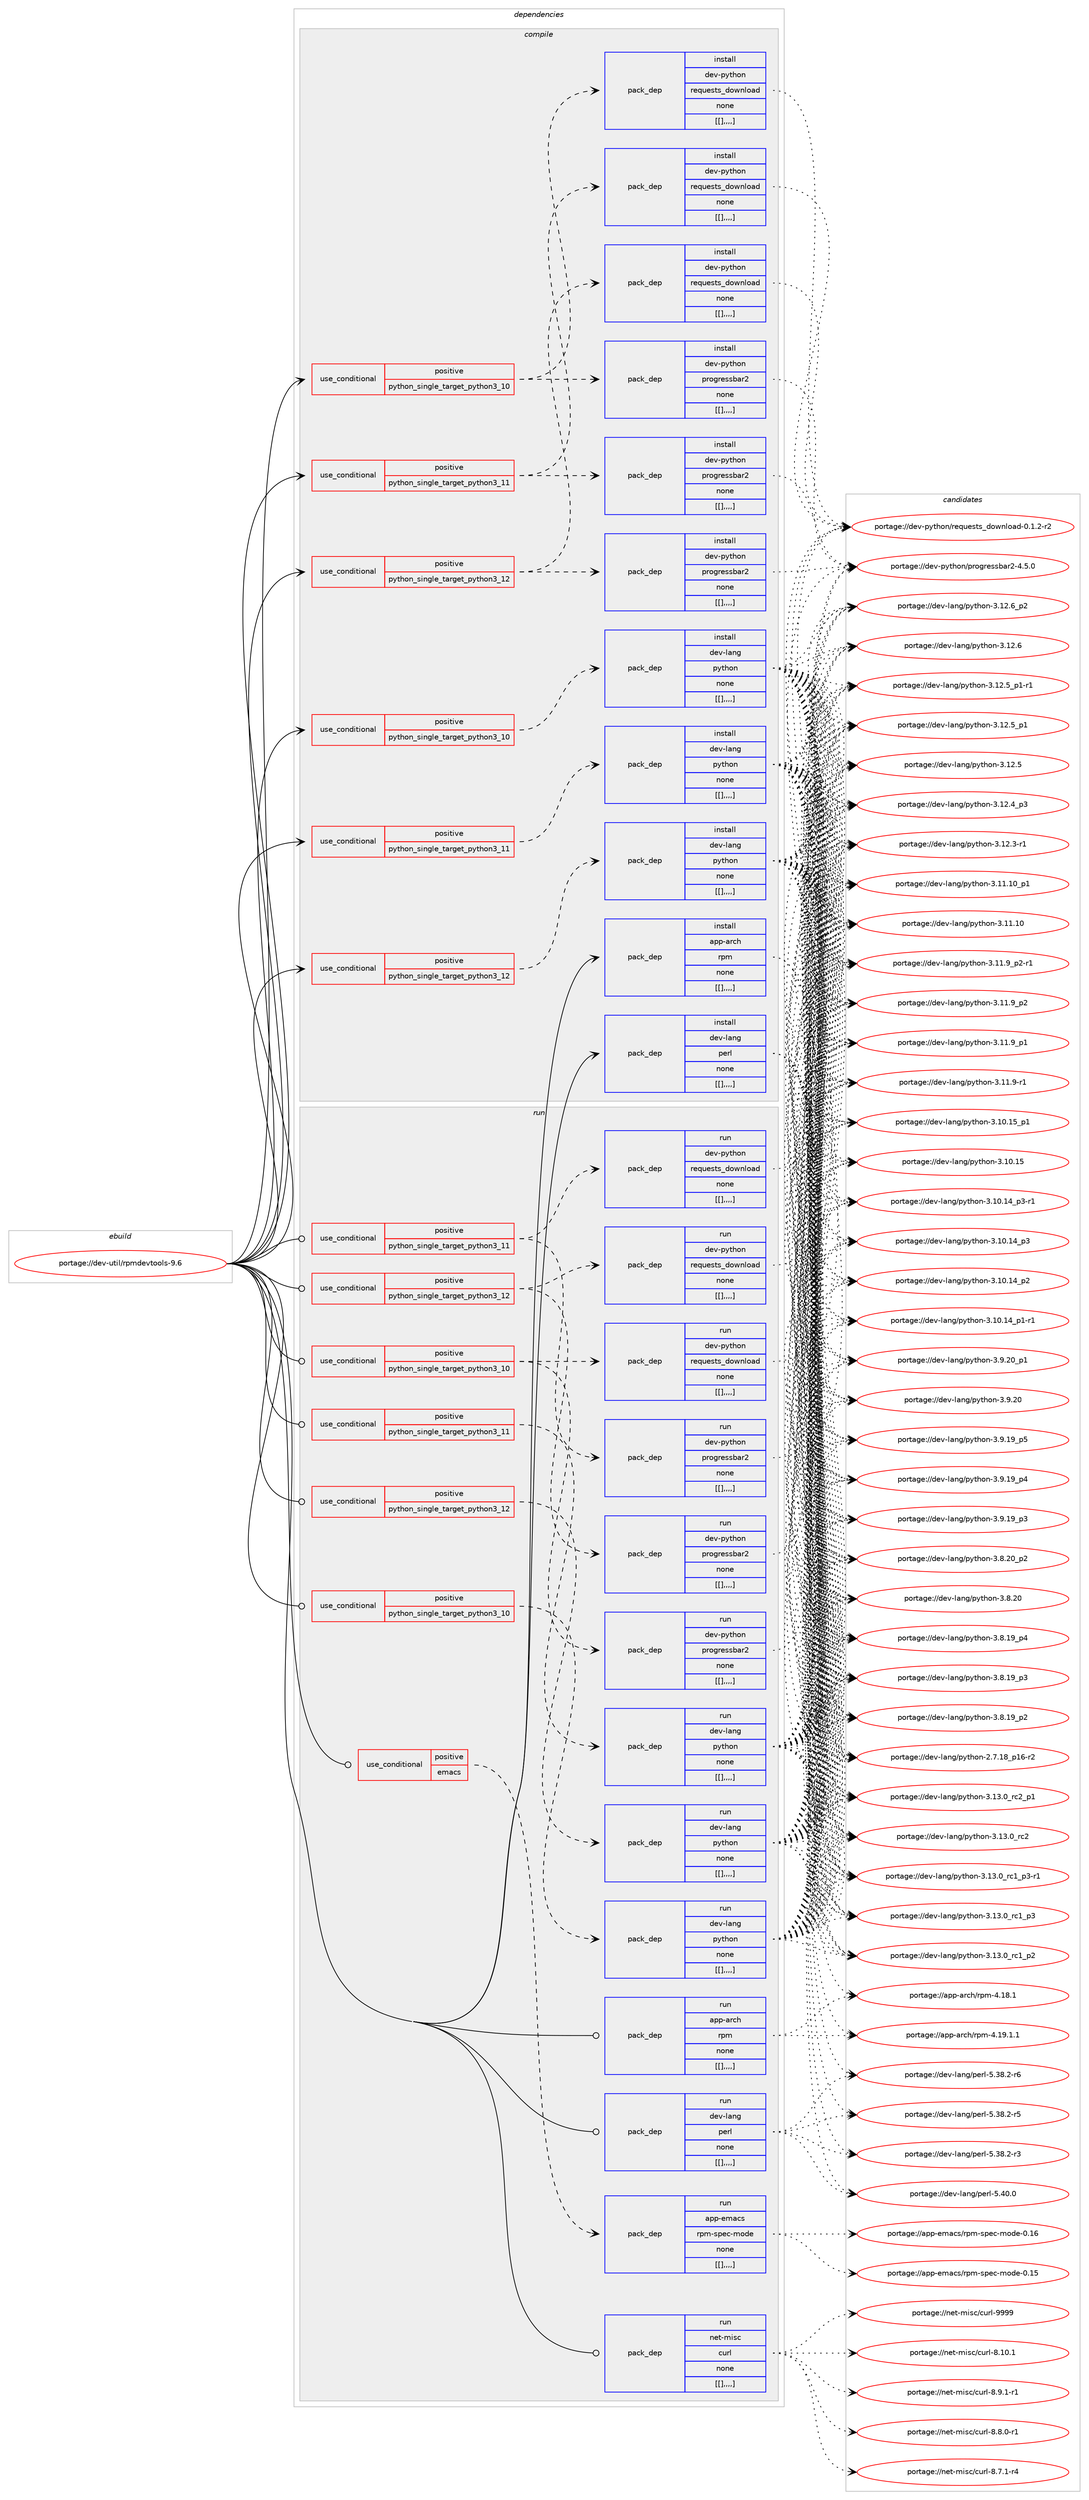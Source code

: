 digraph prolog {

# *************
# Graph options
# *************

newrank=true;
concentrate=true;
compound=true;
graph [rankdir=LR,fontname=Helvetica,fontsize=10,ranksep=1.5];#, ranksep=2.5, nodesep=0.2];
edge  [arrowhead=vee];
node  [fontname=Helvetica,fontsize=10];

# **********
# The ebuild
# **********

subgraph cluster_leftcol {
color=gray;
label=<<i>ebuild</i>>;
id [label="portage://dev-util/rpmdevtools-9.6", color=red, width=4, href="../dev-util/rpmdevtools-9.6.svg"];
}

# ****************
# The dependencies
# ****************

subgraph cluster_midcol {
color=gray;
label=<<i>dependencies</i>>;
subgraph cluster_compile {
fillcolor="#eeeeee";
style=filled;
label=<<i>compile</i>>;
subgraph cond64302 {
dependency224474 [label=<<TABLE BORDER="0" CELLBORDER="1" CELLSPACING="0" CELLPADDING="4"><TR><TD ROWSPAN="3" CELLPADDING="10">use_conditional</TD></TR><TR><TD>positive</TD></TR><TR><TD>python_single_target_python3_10</TD></TR></TABLE>>, shape=none, color=red];
subgraph pack158736 {
dependency224475 [label=<<TABLE BORDER="0" CELLBORDER="1" CELLSPACING="0" CELLPADDING="4" WIDTH="220"><TR><TD ROWSPAN="6" CELLPADDING="30">pack_dep</TD></TR><TR><TD WIDTH="110">install</TD></TR><TR><TD>dev-lang</TD></TR><TR><TD>python</TD></TR><TR><TD>none</TD></TR><TR><TD>[[],,,,]</TD></TR></TABLE>>, shape=none, color=blue];
}
dependency224474:e -> dependency224475:w [weight=20,style="dashed",arrowhead="vee"];
}
id:e -> dependency224474:w [weight=20,style="solid",arrowhead="vee"];
subgraph cond64303 {
dependency224476 [label=<<TABLE BORDER="0" CELLBORDER="1" CELLSPACING="0" CELLPADDING="4"><TR><TD ROWSPAN="3" CELLPADDING="10">use_conditional</TD></TR><TR><TD>positive</TD></TR><TR><TD>python_single_target_python3_10</TD></TR></TABLE>>, shape=none, color=red];
subgraph pack158737 {
dependency224477 [label=<<TABLE BORDER="0" CELLBORDER="1" CELLSPACING="0" CELLPADDING="4" WIDTH="220"><TR><TD ROWSPAN="6" CELLPADDING="30">pack_dep</TD></TR><TR><TD WIDTH="110">install</TD></TR><TR><TD>dev-python</TD></TR><TR><TD>progressbar2</TD></TR><TR><TD>none</TD></TR><TR><TD>[[],,,,]</TD></TR></TABLE>>, shape=none, color=blue];
}
dependency224476:e -> dependency224477:w [weight=20,style="dashed",arrowhead="vee"];
subgraph pack158738 {
dependency224478 [label=<<TABLE BORDER="0" CELLBORDER="1" CELLSPACING="0" CELLPADDING="4" WIDTH="220"><TR><TD ROWSPAN="6" CELLPADDING="30">pack_dep</TD></TR><TR><TD WIDTH="110">install</TD></TR><TR><TD>dev-python</TD></TR><TR><TD>requests_download</TD></TR><TR><TD>none</TD></TR><TR><TD>[[],,,,]</TD></TR></TABLE>>, shape=none, color=blue];
}
dependency224476:e -> dependency224478:w [weight=20,style="dashed",arrowhead="vee"];
}
id:e -> dependency224476:w [weight=20,style="solid",arrowhead="vee"];
subgraph cond64304 {
dependency224479 [label=<<TABLE BORDER="0" CELLBORDER="1" CELLSPACING="0" CELLPADDING="4"><TR><TD ROWSPAN="3" CELLPADDING="10">use_conditional</TD></TR><TR><TD>positive</TD></TR><TR><TD>python_single_target_python3_11</TD></TR></TABLE>>, shape=none, color=red];
subgraph pack158739 {
dependency224480 [label=<<TABLE BORDER="0" CELLBORDER="1" CELLSPACING="0" CELLPADDING="4" WIDTH="220"><TR><TD ROWSPAN="6" CELLPADDING="30">pack_dep</TD></TR><TR><TD WIDTH="110">install</TD></TR><TR><TD>dev-lang</TD></TR><TR><TD>python</TD></TR><TR><TD>none</TD></TR><TR><TD>[[],,,,]</TD></TR></TABLE>>, shape=none, color=blue];
}
dependency224479:e -> dependency224480:w [weight=20,style="dashed",arrowhead="vee"];
}
id:e -> dependency224479:w [weight=20,style="solid",arrowhead="vee"];
subgraph cond64305 {
dependency224481 [label=<<TABLE BORDER="0" CELLBORDER="1" CELLSPACING="0" CELLPADDING="4"><TR><TD ROWSPAN="3" CELLPADDING="10">use_conditional</TD></TR><TR><TD>positive</TD></TR><TR><TD>python_single_target_python3_11</TD></TR></TABLE>>, shape=none, color=red];
subgraph pack158740 {
dependency224482 [label=<<TABLE BORDER="0" CELLBORDER="1" CELLSPACING="0" CELLPADDING="4" WIDTH="220"><TR><TD ROWSPAN="6" CELLPADDING="30">pack_dep</TD></TR><TR><TD WIDTH="110">install</TD></TR><TR><TD>dev-python</TD></TR><TR><TD>progressbar2</TD></TR><TR><TD>none</TD></TR><TR><TD>[[],,,,]</TD></TR></TABLE>>, shape=none, color=blue];
}
dependency224481:e -> dependency224482:w [weight=20,style="dashed",arrowhead="vee"];
subgraph pack158741 {
dependency224483 [label=<<TABLE BORDER="0" CELLBORDER="1" CELLSPACING="0" CELLPADDING="4" WIDTH="220"><TR><TD ROWSPAN="6" CELLPADDING="30">pack_dep</TD></TR><TR><TD WIDTH="110">install</TD></TR><TR><TD>dev-python</TD></TR><TR><TD>requests_download</TD></TR><TR><TD>none</TD></TR><TR><TD>[[],,,,]</TD></TR></TABLE>>, shape=none, color=blue];
}
dependency224481:e -> dependency224483:w [weight=20,style="dashed",arrowhead="vee"];
}
id:e -> dependency224481:w [weight=20,style="solid",arrowhead="vee"];
subgraph cond64306 {
dependency224484 [label=<<TABLE BORDER="0" CELLBORDER="1" CELLSPACING="0" CELLPADDING="4"><TR><TD ROWSPAN="3" CELLPADDING="10">use_conditional</TD></TR><TR><TD>positive</TD></TR><TR><TD>python_single_target_python3_12</TD></TR></TABLE>>, shape=none, color=red];
subgraph pack158742 {
dependency224485 [label=<<TABLE BORDER="0" CELLBORDER="1" CELLSPACING="0" CELLPADDING="4" WIDTH="220"><TR><TD ROWSPAN="6" CELLPADDING="30">pack_dep</TD></TR><TR><TD WIDTH="110">install</TD></TR><TR><TD>dev-lang</TD></TR><TR><TD>python</TD></TR><TR><TD>none</TD></TR><TR><TD>[[],,,,]</TD></TR></TABLE>>, shape=none, color=blue];
}
dependency224484:e -> dependency224485:w [weight=20,style="dashed",arrowhead="vee"];
}
id:e -> dependency224484:w [weight=20,style="solid",arrowhead="vee"];
subgraph cond64307 {
dependency224486 [label=<<TABLE BORDER="0" CELLBORDER="1" CELLSPACING="0" CELLPADDING="4"><TR><TD ROWSPAN="3" CELLPADDING="10">use_conditional</TD></TR><TR><TD>positive</TD></TR><TR><TD>python_single_target_python3_12</TD></TR></TABLE>>, shape=none, color=red];
subgraph pack158743 {
dependency224487 [label=<<TABLE BORDER="0" CELLBORDER="1" CELLSPACING="0" CELLPADDING="4" WIDTH="220"><TR><TD ROWSPAN="6" CELLPADDING="30">pack_dep</TD></TR><TR><TD WIDTH="110">install</TD></TR><TR><TD>dev-python</TD></TR><TR><TD>progressbar2</TD></TR><TR><TD>none</TD></TR><TR><TD>[[],,,,]</TD></TR></TABLE>>, shape=none, color=blue];
}
dependency224486:e -> dependency224487:w [weight=20,style="dashed",arrowhead="vee"];
subgraph pack158744 {
dependency224488 [label=<<TABLE BORDER="0" CELLBORDER="1" CELLSPACING="0" CELLPADDING="4" WIDTH="220"><TR><TD ROWSPAN="6" CELLPADDING="30">pack_dep</TD></TR><TR><TD WIDTH="110">install</TD></TR><TR><TD>dev-python</TD></TR><TR><TD>requests_download</TD></TR><TR><TD>none</TD></TR><TR><TD>[[],,,,]</TD></TR></TABLE>>, shape=none, color=blue];
}
dependency224486:e -> dependency224488:w [weight=20,style="dashed",arrowhead="vee"];
}
id:e -> dependency224486:w [weight=20,style="solid",arrowhead="vee"];
subgraph pack158745 {
dependency224489 [label=<<TABLE BORDER="0" CELLBORDER="1" CELLSPACING="0" CELLPADDING="4" WIDTH="220"><TR><TD ROWSPAN="6" CELLPADDING="30">pack_dep</TD></TR><TR><TD WIDTH="110">install</TD></TR><TR><TD>app-arch</TD></TR><TR><TD>rpm</TD></TR><TR><TD>none</TD></TR><TR><TD>[[],,,,]</TD></TR></TABLE>>, shape=none, color=blue];
}
id:e -> dependency224489:w [weight=20,style="solid",arrowhead="vee"];
subgraph pack158746 {
dependency224490 [label=<<TABLE BORDER="0" CELLBORDER="1" CELLSPACING="0" CELLPADDING="4" WIDTH="220"><TR><TD ROWSPAN="6" CELLPADDING="30">pack_dep</TD></TR><TR><TD WIDTH="110">install</TD></TR><TR><TD>dev-lang</TD></TR><TR><TD>perl</TD></TR><TR><TD>none</TD></TR><TR><TD>[[],,,,]</TD></TR></TABLE>>, shape=none, color=blue];
}
id:e -> dependency224490:w [weight=20,style="solid",arrowhead="vee"];
}
subgraph cluster_compileandrun {
fillcolor="#eeeeee";
style=filled;
label=<<i>compile and run</i>>;
}
subgraph cluster_run {
fillcolor="#eeeeee";
style=filled;
label=<<i>run</i>>;
subgraph cond64308 {
dependency224491 [label=<<TABLE BORDER="0" CELLBORDER="1" CELLSPACING="0" CELLPADDING="4"><TR><TD ROWSPAN="3" CELLPADDING="10">use_conditional</TD></TR><TR><TD>positive</TD></TR><TR><TD>emacs</TD></TR></TABLE>>, shape=none, color=red];
subgraph pack158747 {
dependency224492 [label=<<TABLE BORDER="0" CELLBORDER="1" CELLSPACING="0" CELLPADDING="4" WIDTH="220"><TR><TD ROWSPAN="6" CELLPADDING="30">pack_dep</TD></TR><TR><TD WIDTH="110">run</TD></TR><TR><TD>app-emacs</TD></TR><TR><TD>rpm-spec-mode</TD></TR><TR><TD>none</TD></TR><TR><TD>[[],,,,]</TD></TR></TABLE>>, shape=none, color=blue];
}
dependency224491:e -> dependency224492:w [weight=20,style="dashed",arrowhead="vee"];
}
id:e -> dependency224491:w [weight=20,style="solid",arrowhead="odot"];
subgraph cond64309 {
dependency224493 [label=<<TABLE BORDER="0" CELLBORDER="1" CELLSPACING="0" CELLPADDING="4"><TR><TD ROWSPAN="3" CELLPADDING="10">use_conditional</TD></TR><TR><TD>positive</TD></TR><TR><TD>python_single_target_python3_10</TD></TR></TABLE>>, shape=none, color=red];
subgraph pack158748 {
dependency224494 [label=<<TABLE BORDER="0" CELLBORDER="1" CELLSPACING="0" CELLPADDING="4" WIDTH="220"><TR><TD ROWSPAN="6" CELLPADDING="30">pack_dep</TD></TR><TR><TD WIDTH="110">run</TD></TR><TR><TD>dev-lang</TD></TR><TR><TD>python</TD></TR><TR><TD>none</TD></TR><TR><TD>[[],,,,]</TD></TR></TABLE>>, shape=none, color=blue];
}
dependency224493:e -> dependency224494:w [weight=20,style="dashed",arrowhead="vee"];
}
id:e -> dependency224493:w [weight=20,style="solid",arrowhead="odot"];
subgraph cond64310 {
dependency224495 [label=<<TABLE BORDER="0" CELLBORDER="1" CELLSPACING="0" CELLPADDING="4"><TR><TD ROWSPAN="3" CELLPADDING="10">use_conditional</TD></TR><TR><TD>positive</TD></TR><TR><TD>python_single_target_python3_10</TD></TR></TABLE>>, shape=none, color=red];
subgraph pack158749 {
dependency224496 [label=<<TABLE BORDER="0" CELLBORDER="1" CELLSPACING="0" CELLPADDING="4" WIDTH="220"><TR><TD ROWSPAN="6" CELLPADDING="30">pack_dep</TD></TR><TR><TD WIDTH="110">run</TD></TR><TR><TD>dev-python</TD></TR><TR><TD>progressbar2</TD></TR><TR><TD>none</TD></TR><TR><TD>[[],,,,]</TD></TR></TABLE>>, shape=none, color=blue];
}
dependency224495:e -> dependency224496:w [weight=20,style="dashed",arrowhead="vee"];
subgraph pack158750 {
dependency224497 [label=<<TABLE BORDER="0" CELLBORDER="1" CELLSPACING="0" CELLPADDING="4" WIDTH="220"><TR><TD ROWSPAN="6" CELLPADDING="30">pack_dep</TD></TR><TR><TD WIDTH="110">run</TD></TR><TR><TD>dev-python</TD></TR><TR><TD>requests_download</TD></TR><TR><TD>none</TD></TR><TR><TD>[[],,,,]</TD></TR></TABLE>>, shape=none, color=blue];
}
dependency224495:e -> dependency224497:w [weight=20,style="dashed",arrowhead="vee"];
}
id:e -> dependency224495:w [weight=20,style="solid",arrowhead="odot"];
subgraph cond64311 {
dependency224498 [label=<<TABLE BORDER="0" CELLBORDER="1" CELLSPACING="0" CELLPADDING="4"><TR><TD ROWSPAN="3" CELLPADDING="10">use_conditional</TD></TR><TR><TD>positive</TD></TR><TR><TD>python_single_target_python3_11</TD></TR></TABLE>>, shape=none, color=red];
subgraph pack158751 {
dependency224499 [label=<<TABLE BORDER="0" CELLBORDER="1" CELLSPACING="0" CELLPADDING="4" WIDTH="220"><TR><TD ROWSPAN="6" CELLPADDING="30">pack_dep</TD></TR><TR><TD WIDTH="110">run</TD></TR><TR><TD>dev-lang</TD></TR><TR><TD>python</TD></TR><TR><TD>none</TD></TR><TR><TD>[[],,,,]</TD></TR></TABLE>>, shape=none, color=blue];
}
dependency224498:e -> dependency224499:w [weight=20,style="dashed",arrowhead="vee"];
}
id:e -> dependency224498:w [weight=20,style="solid",arrowhead="odot"];
subgraph cond64312 {
dependency224500 [label=<<TABLE BORDER="0" CELLBORDER="1" CELLSPACING="0" CELLPADDING="4"><TR><TD ROWSPAN="3" CELLPADDING="10">use_conditional</TD></TR><TR><TD>positive</TD></TR><TR><TD>python_single_target_python3_11</TD></TR></TABLE>>, shape=none, color=red];
subgraph pack158752 {
dependency224501 [label=<<TABLE BORDER="0" CELLBORDER="1" CELLSPACING="0" CELLPADDING="4" WIDTH="220"><TR><TD ROWSPAN="6" CELLPADDING="30">pack_dep</TD></TR><TR><TD WIDTH="110">run</TD></TR><TR><TD>dev-python</TD></TR><TR><TD>progressbar2</TD></TR><TR><TD>none</TD></TR><TR><TD>[[],,,,]</TD></TR></TABLE>>, shape=none, color=blue];
}
dependency224500:e -> dependency224501:w [weight=20,style="dashed",arrowhead="vee"];
subgraph pack158753 {
dependency224502 [label=<<TABLE BORDER="0" CELLBORDER="1" CELLSPACING="0" CELLPADDING="4" WIDTH="220"><TR><TD ROWSPAN="6" CELLPADDING="30">pack_dep</TD></TR><TR><TD WIDTH="110">run</TD></TR><TR><TD>dev-python</TD></TR><TR><TD>requests_download</TD></TR><TR><TD>none</TD></TR><TR><TD>[[],,,,]</TD></TR></TABLE>>, shape=none, color=blue];
}
dependency224500:e -> dependency224502:w [weight=20,style="dashed",arrowhead="vee"];
}
id:e -> dependency224500:w [weight=20,style="solid",arrowhead="odot"];
subgraph cond64313 {
dependency224503 [label=<<TABLE BORDER="0" CELLBORDER="1" CELLSPACING="0" CELLPADDING="4"><TR><TD ROWSPAN="3" CELLPADDING="10">use_conditional</TD></TR><TR><TD>positive</TD></TR><TR><TD>python_single_target_python3_12</TD></TR></TABLE>>, shape=none, color=red];
subgraph pack158754 {
dependency224504 [label=<<TABLE BORDER="0" CELLBORDER="1" CELLSPACING="0" CELLPADDING="4" WIDTH="220"><TR><TD ROWSPAN="6" CELLPADDING="30">pack_dep</TD></TR><TR><TD WIDTH="110">run</TD></TR><TR><TD>dev-lang</TD></TR><TR><TD>python</TD></TR><TR><TD>none</TD></TR><TR><TD>[[],,,,]</TD></TR></TABLE>>, shape=none, color=blue];
}
dependency224503:e -> dependency224504:w [weight=20,style="dashed",arrowhead="vee"];
}
id:e -> dependency224503:w [weight=20,style="solid",arrowhead="odot"];
subgraph cond64314 {
dependency224505 [label=<<TABLE BORDER="0" CELLBORDER="1" CELLSPACING="0" CELLPADDING="4"><TR><TD ROWSPAN="3" CELLPADDING="10">use_conditional</TD></TR><TR><TD>positive</TD></TR><TR><TD>python_single_target_python3_12</TD></TR></TABLE>>, shape=none, color=red];
subgraph pack158755 {
dependency224506 [label=<<TABLE BORDER="0" CELLBORDER="1" CELLSPACING="0" CELLPADDING="4" WIDTH="220"><TR><TD ROWSPAN="6" CELLPADDING="30">pack_dep</TD></TR><TR><TD WIDTH="110">run</TD></TR><TR><TD>dev-python</TD></TR><TR><TD>progressbar2</TD></TR><TR><TD>none</TD></TR><TR><TD>[[],,,,]</TD></TR></TABLE>>, shape=none, color=blue];
}
dependency224505:e -> dependency224506:w [weight=20,style="dashed",arrowhead="vee"];
subgraph pack158756 {
dependency224507 [label=<<TABLE BORDER="0" CELLBORDER="1" CELLSPACING="0" CELLPADDING="4" WIDTH="220"><TR><TD ROWSPAN="6" CELLPADDING="30">pack_dep</TD></TR><TR><TD WIDTH="110">run</TD></TR><TR><TD>dev-python</TD></TR><TR><TD>requests_download</TD></TR><TR><TD>none</TD></TR><TR><TD>[[],,,,]</TD></TR></TABLE>>, shape=none, color=blue];
}
dependency224505:e -> dependency224507:w [weight=20,style="dashed",arrowhead="vee"];
}
id:e -> dependency224505:w [weight=20,style="solid",arrowhead="odot"];
subgraph pack158757 {
dependency224508 [label=<<TABLE BORDER="0" CELLBORDER="1" CELLSPACING="0" CELLPADDING="4" WIDTH="220"><TR><TD ROWSPAN="6" CELLPADDING="30">pack_dep</TD></TR><TR><TD WIDTH="110">run</TD></TR><TR><TD>app-arch</TD></TR><TR><TD>rpm</TD></TR><TR><TD>none</TD></TR><TR><TD>[[],,,,]</TD></TR></TABLE>>, shape=none, color=blue];
}
id:e -> dependency224508:w [weight=20,style="solid",arrowhead="odot"];
subgraph pack158758 {
dependency224509 [label=<<TABLE BORDER="0" CELLBORDER="1" CELLSPACING="0" CELLPADDING="4" WIDTH="220"><TR><TD ROWSPAN="6" CELLPADDING="30">pack_dep</TD></TR><TR><TD WIDTH="110">run</TD></TR><TR><TD>dev-lang</TD></TR><TR><TD>perl</TD></TR><TR><TD>none</TD></TR><TR><TD>[[],,,,]</TD></TR></TABLE>>, shape=none, color=blue];
}
id:e -> dependency224509:w [weight=20,style="solid",arrowhead="odot"];
subgraph pack158759 {
dependency224510 [label=<<TABLE BORDER="0" CELLBORDER="1" CELLSPACING="0" CELLPADDING="4" WIDTH="220"><TR><TD ROWSPAN="6" CELLPADDING="30">pack_dep</TD></TR><TR><TD WIDTH="110">run</TD></TR><TR><TD>net-misc</TD></TR><TR><TD>curl</TD></TR><TR><TD>none</TD></TR><TR><TD>[[],,,,]</TD></TR></TABLE>>, shape=none, color=blue];
}
id:e -> dependency224510:w [weight=20,style="solid",arrowhead="odot"];
}
}

# **************
# The candidates
# **************

subgraph cluster_choices {
rank=same;
color=gray;
label=<<i>candidates</i>>;

subgraph choice158736 {
color=black;
nodesep=1;
choice100101118451089711010347112121116104111110455146495146489511499509511249 [label="portage://dev-lang/python-3.13.0_rc2_p1", color=red, width=4,href="../dev-lang/python-3.13.0_rc2_p1.svg"];
choice10010111845108971101034711212111610411111045514649514648951149950 [label="portage://dev-lang/python-3.13.0_rc2", color=red, width=4,href="../dev-lang/python-3.13.0_rc2.svg"];
choice1001011184510897110103471121211161041111104551464951464895114994995112514511449 [label="portage://dev-lang/python-3.13.0_rc1_p3-r1", color=red, width=4,href="../dev-lang/python-3.13.0_rc1_p3-r1.svg"];
choice100101118451089711010347112121116104111110455146495146489511499499511251 [label="portage://dev-lang/python-3.13.0_rc1_p3", color=red, width=4,href="../dev-lang/python-3.13.0_rc1_p3.svg"];
choice100101118451089711010347112121116104111110455146495146489511499499511250 [label="portage://dev-lang/python-3.13.0_rc1_p2", color=red, width=4,href="../dev-lang/python-3.13.0_rc1_p2.svg"];
choice100101118451089711010347112121116104111110455146495046549511250 [label="portage://dev-lang/python-3.12.6_p2", color=red, width=4,href="../dev-lang/python-3.12.6_p2.svg"];
choice10010111845108971101034711212111610411111045514649504654 [label="portage://dev-lang/python-3.12.6", color=red, width=4,href="../dev-lang/python-3.12.6.svg"];
choice1001011184510897110103471121211161041111104551464950465395112494511449 [label="portage://dev-lang/python-3.12.5_p1-r1", color=red, width=4,href="../dev-lang/python-3.12.5_p1-r1.svg"];
choice100101118451089711010347112121116104111110455146495046539511249 [label="portage://dev-lang/python-3.12.5_p1", color=red, width=4,href="../dev-lang/python-3.12.5_p1.svg"];
choice10010111845108971101034711212111610411111045514649504653 [label="portage://dev-lang/python-3.12.5", color=red, width=4,href="../dev-lang/python-3.12.5.svg"];
choice100101118451089711010347112121116104111110455146495046529511251 [label="portage://dev-lang/python-3.12.4_p3", color=red, width=4,href="../dev-lang/python-3.12.4_p3.svg"];
choice100101118451089711010347112121116104111110455146495046514511449 [label="portage://dev-lang/python-3.12.3-r1", color=red, width=4,href="../dev-lang/python-3.12.3-r1.svg"];
choice10010111845108971101034711212111610411111045514649494649489511249 [label="portage://dev-lang/python-3.11.10_p1", color=red, width=4,href="../dev-lang/python-3.11.10_p1.svg"];
choice1001011184510897110103471121211161041111104551464949464948 [label="portage://dev-lang/python-3.11.10", color=red, width=4,href="../dev-lang/python-3.11.10.svg"];
choice1001011184510897110103471121211161041111104551464949465795112504511449 [label="portage://dev-lang/python-3.11.9_p2-r1", color=red, width=4,href="../dev-lang/python-3.11.9_p2-r1.svg"];
choice100101118451089711010347112121116104111110455146494946579511250 [label="portage://dev-lang/python-3.11.9_p2", color=red, width=4,href="../dev-lang/python-3.11.9_p2.svg"];
choice100101118451089711010347112121116104111110455146494946579511249 [label="portage://dev-lang/python-3.11.9_p1", color=red, width=4,href="../dev-lang/python-3.11.9_p1.svg"];
choice100101118451089711010347112121116104111110455146494946574511449 [label="portage://dev-lang/python-3.11.9-r1", color=red, width=4,href="../dev-lang/python-3.11.9-r1.svg"];
choice10010111845108971101034711212111610411111045514649484649539511249 [label="portage://dev-lang/python-3.10.15_p1", color=red, width=4,href="../dev-lang/python-3.10.15_p1.svg"];
choice1001011184510897110103471121211161041111104551464948464953 [label="portage://dev-lang/python-3.10.15", color=red, width=4,href="../dev-lang/python-3.10.15.svg"];
choice100101118451089711010347112121116104111110455146494846495295112514511449 [label="portage://dev-lang/python-3.10.14_p3-r1", color=red, width=4,href="../dev-lang/python-3.10.14_p3-r1.svg"];
choice10010111845108971101034711212111610411111045514649484649529511251 [label="portage://dev-lang/python-3.10.14_p3", color=red, width=4,href="../dev-lang/python-3.10.14_p3.svg"];
choice10010111845108971101034711212111610411111045514649484649529511250 [label="portage://dev-lang/python-3.10.14_p2", color=red, width=4,href="../dev-lang/python-3.10.14_p2.svg"];
choice100101118451089711010347112121116104111110455146494846495295112494511449 [label="portage://dev-lang/python-3.10.14_p1-r1", color=red, width=4,href="../dev-lang/python-3.10.14_p1-r1.svg"];
choice100101118451089711010347112121116104111110455146574650489511249 [label="portage://dev-lang/python-3.9.20_p1", color=red, width=4,href="../dev-lang/python-3.9.20_p1.svg"];
choice10010111845108971101034711212111610411111045514657465048 [label="portage://dev-lang/python-3.9.20", color=red, width=4,href="../dev-lang/python-3.9.20.svg"];
choice100101118451089711010347112121116104111110455146574649579511253 [label="portage://dev-lang/python-3.9.19_p5", color=red, width=4,href="../dev-lang/python-3.9.19_p5.svg"];
choice100101118451089711010347112121116104111110455146574649579511252 [label="portage://dev-lang/python-3.9.19_p4", color=red, width=4,href="../dev-lang/python-3.9.19_p4.svg"];
choice100101118451089711010347112121116104111110455146574649579511251 [label="portage://dev-lang/python-3.9.19_p3", color=red, width=4,href="../dev-lang/python-3.9.19_p3.svg"];
choice100101118451089711010347112121116104111110455146564650489511250 [label="portage://dev-lang/python-3.8.20_p2", color=red, width=4,href="../dev-lang/python-3.8.20_p2.svg"];
choice10010111845108971101034711212111610411111045514656465048 [label="portage://dev-lang/python-3.8.20", color=red, width=4,href="../dev-lang/python-3.8.20.svg"];
choice100101118451089711010347112121116104111110455146564649579511252 [label="portage://dev-lang/python-3.8.19_p4", color=red, width=4,href="../dev-lang/python-3.8.19_p4.svg"];
choice100101118451089711010347112121116104111110455146564649579511251 [label="portage://dev-lang/python-3.8.19_p3", color=red, width=4,href="../dev-lang/python-3.8.19_p3.svg"];
choice100101118451089711010347112121116104111110455146564649579511250 [label="portage://dev-lang/python-3.8.19_p2", color=red, width=4,href="../dev-lang/python-3.8.19_p2.svg"];
choice100101118451089711010347112121116104111110455046554649569511249544511450 [label="portage://dev-lang/python-2.7.18_p16-r2", color=red, width=4,href="../dev-lang/python-2.7.18_p16-r2.svg"];
dependency224475:e -> choice100101118451089711010347112121116104111110455146495146489511499509511249:w [style=dotted,weight="100"];
dependency224475:e -> choice10010111845108971101034711212111610411111045514649514648951149950:w [style=dotted,weight="100"];
dependency224475:e -> choice1001011184510897110103471121211161041111104551464951464895114994995112514511449:w [style=dotted,weight="100"];
dependency224475:e -> choice100101118451089711010347112121116104111110455146495146489511499499511251:w [style=dotted,weight="100"];
dependency224475:e -> choice100101118451089711010347112121116104111110455146495146489511499499511250:w [style=dotted,weight="100"];
dependency224475:e -> choice100101118451089711010347112121116104111110455146495046549511250:w [style=dotted,weight="100"];
dependency224475:e -> choice10010111845108971101034711212111610411111045514649504654:w [style=dotted,weight="100"];
dependency224475:e -> choice1001011184510897110103471121211161041111104551464950465395112494511449:w [style=dotted,weight="100"];
dependency224475:e -> choice100101118451089711010347112121116104111110455146495046539511249:w [style=dotted,weight="100"];
dependency224475:e -> choice10010111845108971101034711212111610411111045514649504653:w [style=dotted,weight="100"];
dependency224475:e -> choice100101118451089711010347112121116104111110455146495046529511251:w [style=dotted,weight="100"];
dependency224475:e -> choice100101118451089711010347112121116104111110455146495046514511449:w [style=dotted,weight="100"];
dependency224475:e -> choice10010111845108971101034711212111610411111045514649494649489511249:w [style=dotted,weight="100"];
dependency224475:e -> choice1001011184510897110103471121211161041111104551464949464948:w [style=dotted,weight="100"];
dependency224475:e -> choice1001011184510897110103471121211161041111104551464949465795112504511449:w [style=dotted,weight="100"];
dependency224475:e -> choice100101118451089711010347112121116104111110455146494946579511250:w [style=dotted,weight="100"];
dependency224475:e -> choice100101118451089711010347112121116104111110455146494946579511249:w [style=dotted,weight="100"];
dependency224475:e -> choice100101118451089711010347112121116104111110455146494946574511449:w [style=dotted,weight="100"];
dependency224475:e -> choice10010111845108971101034711212111610411111045514649484649539511249:w [style=dotted,weight="100"];
dependency224475:e -> choice1001011184510897110103471121211161041111104551464948464953:w [style=dotted,weight="100"];
dependency224475:e -> choice100101118451089711010347112121116104111110455146494846495295112514511449:w [style=dotted,weight="100"];
dependency224475:e -> choice10010111845108971101034711212111610411111045514649484649529511251:w [style=dotted,weight="100"];
dependency224475:e -> choice10010111845108971101034711212111610411111045514649484649529511250:w [style=dotted,weight="100"];
dependency224475:e -> choice100101118451089711010347112121116104111110455146494846495295112494511449:w [style=dotted,weight="100"];
dependency224475:e -> choice100101118451089711010347112121116104111110455146574650489511249:w [style=dotted,weight="100"];
dependency224475:e -> choice10010111845108971101034711212111610411111045514657465048:w [style=dotted,weight="100"];
dependency224475:e -> choice100101118451089711010347112121116104111110455146574649579511253:w [style=dotted,weight="100"];
dependency224475:e -> choice100101118451089711010347112121116104111110455146574649579511252:w [style=dotted,weight="100"];
dependency224475:e -> choice100101118451089711010347112121116104111110455146574649579511251:w [style=dotted,weight="100"];
dependency224475:e -> choice100101118451089711010347112121116104111110455146564650489511250:w [style=dotted,weight="100"];
dependency224475:e -> choice10010111845108971101034711212111610411111045514656465048:w [style=dotted,weight="100"];
dependency224475:e -> choice100101118451089711010347112121116104111110455146564649579511252:w [style=dotted,weight="100"];
dependency224475:e -> choice100101118451089711010347112121116104111110455146564649579511251:w [style=dotted,weight="100"];
dependency224475:e -> choice100101118451089711010347112121116104111110455146564649579511250:w [style=dotted,weight="100"];
dependency224475:e -> choice100101118451089711010347112121116104111110455046554649569511249544511450:w [style=dotted,weight="100"];
}
subgraph choice158737 {
color=black;
nodesep=1;
choice1001011184511212111610411111047112114111103114101115115989711450455246534648 [label="portage://dev-python/progressbar2-4.5.0", color=red, width=4,href="../dev-python/progressbar2-4.5.0.svg"];
dependency224477:e -> choice1001011184511212111610411111047112114111103114101115115989711450455246534648:w [style=dotted,weight="100"];
}
subgraph choice158738 {
color=black;
nodesep=1;
choice100101118451121211161041111104711410111311710111511611595100111119110108111971004548464946504511450 [label="portage://dev-python/requests_download-0.1.2-r2", color=red, width=4,href="../dev-python/requests_download-0.1.2-r2.svg"];
dependency224478:e -> choice100101118451121211161041111104711410111311710111511611595100111119110108111971004548464946504511450:w [style=dotted,weight="100"];
}
subgraph choice158739 {
color=black;
nodesep=1;
choice100101118451089711010347112121116104111110455146495146489511499509511249 [label="portage://dev-lang/python-3.13.0_rc2_p1", color=red, width=4,href="../dev-lang/python-3.13.0_rc2_p1.svg"];
choice10010111845108971101034711212111610411111045514649514648951149950 [label="portage://dev-lang/python-3.13.0_rc2", color=red, width=4,href="../dev-lang/python-3.13.0_rc2.svg"];
choice1001011184510897110103471121211161041111104551464951464895114994995112514511449 [label="portage://dev-lang/python-3.13.0_rc1_p3-r1", color=red, width=4,href="../dev-lang/python-3.13.0_rc1_p3-r1.svg"];
choice100101118451089711010347112121116104111110455146495146489511499499511251 [label="portage://dev-lang/python-3.13.0_rc1_p3", color=red, width=4,href="../dev-lang/python-3.13.0_rc1_p3.svg"];
choice100101118451089711010347112121116104111110455146495146489511499499511250 [label="portage://dev-lang/python-3.13.0_rc1_p2", color=red, width=4,href="../dev-lang/python-3.13.0_rc1_p2.svg"];
choice100101118451089711010347112121116104111110455146495046549511250 [label="portage://dev-lang/python-3.12.6_p2", color=red, width=4,href="../dev-lang/python-3.12.6_p2.svg"];
choice10010111845108971101034711212111610411111045514649504654 [label="portage://dev-lang/python-3.12.6", color=red, width=4,href="../dev-lang/python-3.12.6.svg"];
choice1001011184510897110103471121211161041111104551464950465395112494511449 [label="portage://dev-lang/python-3.12.5_p1-r1", color=red, width=4,href="../dev-lang/python-3.12.5_p1-r1.svg"];
choice100101118451089711010347112121116104111110455146495046539511249 [label="portage://dev-lang/python-3.12.5_p1", color=red, width=4,href="../dev-lang/python-3.12.5_p1.svg"];
choice10010111845108971101034711212111610411111045514649504653 [label="portage://dev-lang/python-3.12.5", color=red, width=4,href="../dev-lang/python-3.12.5.svg"];
choice100101118451089711010347112121116104111110455146495046529511251 [label="portage://dev-lang/python-3.12.4_p3", color=red, width=4,href="../dev-lang/python-3.12.4_p3.svg"];
choice100101118451089711010347112121116104111110455146495046514511449 [label="portage://dev-lang/python-3.12.3-r1", color=red, width=4,href="../dev-lang/python-3.12.3-r1.svg"];
choice10010111845108971101034711212111610411111045514649494649489511249 [label="portage://dev-lang/python-3.11.10_p1", color=red, width=4,href="../dev-lang/python-3.11.10_p1.svg"];
choice1001011184510897110103471121211161041111104551464949464948 [label="portage://dev-lang/python-3.11.10", color=red, width=4,href="../dev-lang/python-3.11.10.svg"];
choice1001011184510897110103471121211161041111104551464949465795112504511449 [label="portage://dev-lang/python-3.11.9_p2-r1", color=red, width=4,href="../dev-lang/python-3.11.9_p2-r1.svg"];
choice100101118451089711010347112121116104111110455146494946579511250 [label="portage://dev-lang/python-3.11.9_p2", color=red, width=4,href="../dev-lang/python-3.11.9_p2.svg"];
choice100101118451089711010347112121116104111110455146494946579511249 [label="portage://dev-lang/python-3.11.9_p1", color=red, width=4,href="../dev-lang/python-3.11.9_p1.svg"];
choice100101118451089711010347112121116104111110455146494946574511449 [label="portage://dev-lang/python-3.11.9-r1", color=red, width=4,href="../dev-lang/python-3.11.9-r1.svg"];
choice10010111845108971101034711212111610411111045514649484649539511249 [label="portage://dev-lang/python-3.10.15_p1", color=red, width=4,href="../dev-lang/python-3.10.15_p1.svg"];
choice1001011184510897110103471121211161041111104551464948464953 [label="portage://dev-lang/python-3.10.15", color=red, width=4,href="../dev-lang/python-3.10.15.svg"];
choice100101118451089711010347112121116104111110455146494846495295112514511449 [label="portage://dev-lang/python-3.10.14_p3-r1", color=red, width=4,href="../dev-lang/python-3.10.14_p3-r1.svg"];
choice10010111845108971101034711212111610411111045514649484649529511251 [label="portage://dev-lang/python-3.10.14_p3", color=red, width=4,href="../dev-lang/python-3.10.14_p3.svg"];
choice10010111845108971101034711212111610411111045514649484649529511250 [label="portage://dev-lang/python-3.10.14_p2", color=red, width=4,href="../dev-lang/python-3.10.14_p2.svg"];
choice100101118451089711010347112121116104111110455146494846495295112494511449 [label="portage://dev-lang/python-3.10.14_p1-r1", color=red, width=4,href="../dev-lang/python-3.10.14_p1-r1.svg"];
choice100101118451089711010347112121116104111110455146574650489511249 [label="portage://dev-lang/python-3.9.20_p1", color=red, width=4,href="../dev-lang/python-3.9.20_p1.svg"];
choice10010111845108971101034711212111610411111045514657465048 [label="portage://dev-lang/python-3.9.20", color=red, width=4,href="../dev-lang/python-3.9.20.svg"];
choice100101118451089711010347112121116104111110455146574649579511253 [label="portage://dev-lang/python-3.9.19_p5", color=red, width=4,href="../dev-lang/python-3.9.19_p5.svg"];
choice100101118451089711010347112121116104111110455146574649579511252 [label="portage://dev-lang/python-3.9.19_p4", color=red, width=4,href="../dev-lang/python-3.9.19_p4.svg"];
choice100101118451089711010347112121116104111110455146574649579511251 [label="portage://dev-lang/python-3.9.19_p3", color=red, width=4,href="../dev-lang/python-3.9.19_p3.svg"];
choice100101118451089711010347112121116104111110455146564650489511250 [label="portage://dev-lang/python-3.8.20_p2", color=red, width=4,href="../dev-lang/python-3.8.20_p2.svg"];
choice10010111845108971101034711212111610411111045514656465048 [label="portage://dev-lang/python-3.8.20", color=red, width=4,href="../dev-lang/python-3.8.20.svg"];
choice100101118451089711010347112121116104111110455146564649579511252 [label="portage://dev-lang/python-3.8.19_p4", color=red, width=4,href="../dev-lang/python-3.8.19_p4.svg"];
choice100101118451089711010347112121116104111110455146564649579511251 [label="portage://dev-lang/python-3.8.19_p3", color=red, width=4,href="../dev-lang/python-3.8.19_p3.svg"];
choice100101118451089711010347112121116104111110455146564649579511250 [label="portage://dev-lang/python-3.8.19_p2", color=red, width=4,href="../dev-lang/python-3.8.19_p2.svg"];
choice100101118451089711010347112121116104111110455046554649569511249544511450 [label="portage://dev-lang/python-2.7.18_p16-r2", color=red, width=4,href="../dev-lang/python-2.7.18_p16-r2.svg"];
dependency224480:e -> choice100101118451089711010347112121116104111110455146495146489511499509511249:w [style=dotted,weight="100"];
dependency224480:e -> choice10010111845108971101034711212111610411111045514649514648951149950:w [style=dotted,weight="100"];
dependency224480:e -> choice1001011184510897110103471121211161041111104551464951464895114994995112514511449:w [style=dotted,weight="100"];
dependency224480:e -> choice100101118451089711010347112121116104111110455146495146489511499499511251:w [style=dotted,weight="100"];
dependency224480:e -> choice100101118451089711010347112121116104111110455146495146489511499499511250:w [style=dotted,weight="100"];
dependency224480:e -> choice100101118451089711010347112121116104111110455146495046549511250:w [style=dotted,weight="100"];
dependency224480:e -> choice10010111845108971101034711212111610411111045514649504654:w [style=dotted,weight="100"];
dependency224480:e -> choice1001011184510897110103471121211161041111104551464950465395112494511449:w [style=dotted,weight="100"];
dependency224480:e -> choice100101118451089711010347112121116104111110455146495046539511249:w [style=dotted,weight="100"];
dependency224480:e -> choice10010111845108971101034711212111610411111045514649504653:w [style=dotted,weight="100"];
dependency224480:e -> choice100101118451089711010347112121116104111110455146495046529511251:w [style=dotted,weight="100"];
dependency224480:e -> choice100101118451089711010347112121116104111110455146495046514511449:w [style=dotted,weight="100"];
dependency224480:e -> choice10010111845108971101034711212111610411111045514649494649489511249:w [style=dotted,weight="100"];
dependency224480:e -> choice1001011184510897110103471121211161041111104551464949464948:w [style=dotted,weight="100"];
dependency224480:e -> choice1001011184510897110103471121211161041111104551464949465795112504511449:w [style=dotted,weight="100"];
dependency224480:e -> choice100101118451089711010347112121116104111110455146494946579511250:w [style=dotted,weight="100"];
dependency224480:e -> choice100101118451089711010347112121116104111110455146494946579511249:w [style=dotted,weight="100"];
dependency224480:e -> choice100101118451089711010347112121116104111110455146494946574511449:w [style=dotted,weight="100"];
dependency224480:e -> choice10010111845108971101034711212111610411111045514649484649539511249:w [style=dotted,weight="100"];
dependency224480:e -> choice1001011184510897110103471121211161041111104551464948464953:w [style=dotted,weight="100"];
dependency224480:e -> choice100101118451089711010347112121116104111110455146494846495295112514511449:w [style=dotted,weight="100"];
dependency224480:e -> choice10010111845108971101034711212111610411111045514649484649529511251:w [style=dotted,weight="100"];
dependency224480:e -> choice10010111845108971101034711212111610411111045514649484649529511250:w [style=dotted,weight="100"];
dependency224480:e -> choice100101118451089711010347112121116104111110455146494846495295112494511449:w [style=dotted,weight="100"];
dependency224480:e -> choice100101118451089711010347112121116104111110455146574650489511249:w [style=dotted,weight="100"];
dependency224480:e -> choice10010111845108971101034711212111610411111045514657465048:w [style=dotted,weight="100"];
dependency224480:e -> choice100101118451089711010347112121116104111110455146574649579511253:w [style=dotted,weight="100"];
dependency224480:e -> choice100101118451089711010347112121116104111110455146574649579511252:w [style=dotted,weight="100"];
dependency224480:e -> choice100101118451089711010347112121116104111110455146574649579511251:w [style=dotted,weight="100"];
dependency224480:e -> choice100101118451089711010347112121116104111110455146564650489511250:w [style=dotted,weight="100"];
dependency224480:e -> choice10010111845108971101034711212111610411111045514656465048:w [style=dotted,weight="100"];
dependency224480:e -> choice100101118451089711010347112121116104111110455146564649579511252:w [style=dotted,weight="100"];
dependency224480:e -> choice100101118451089711010347112121116104111110455146564649579511251:w [style=dotted,weight="100"];
dependency224480:e -> choice100101118451089711010347112121116104111110455146564649579511250:w [style=dotted,weight="100"];
dependency224480:e -> choice100101118451089711010347112121116104111110455046554649569511249544511450:w [style=dotted,weight="100"];
}
subgraph choice158740 {
color=black;
nodesep=1;
choice1001011184511212111610411111047112114111103114101115115989711450455246534648 [label="portage://dev-python/progressbar2-4.5.0", color=red, width=4,href="../dev-python/progressbar2-4.5.0.svg"];
dependency224482:e -> choice1001011184511212111610411111047112114111103114101115115989711450455246534648:w [style=dotted,weight="100"];
}
subgraph choice158741 {
color=black;
nodesep=1;
choice100101118451121211161041111104711410111311710111511611595100111119110108111971004548464946504511450 [label="portage://dev-python/requests_download-0.1.2-r2", color=red, width=4,href="../dev-python/requests_download-0.1.2-r2.svg"];
dependency224483:e -> choice100101118451121211161041111104711410111311710111511611595100111119110108111971004548464946504511450:w [style=dotted,weight="100"];
}
subgraph choice158742 {
color=black;
nodesep=1;
choice100101118451089711010347112121116104111110455146495146489511499509511249 [label="portage://dev-lang/python-3.13.0_rc2_p1", color=red, width=4,href="../dev-lang/python-3.13.0_rc2_p1.svg"];
choice10010111845108971101034711212111610411111045514649514648951149950 [label="portage://dev-lang/python-3.13.0_rc2", color=red, width=4,href="../dev-lang/python-3.13.0_rc2.svg"];
choice1001011184510897110103471121211161041111104551464951464895114994995112514511449 [label="portage://dev-lang/python-3.13.0_rc1_p3-r1", color=red, width=4,href="../dev-lang/python-3.13.0_rc1_p3-r1.svg"];
choice100101118451089711010347112121116104111110455146495146489511499499511251 [label="portage://dev-lang/python-3.13.0_rc1_p3", color=red, width=4,href="../dev-lang/python-3.13.0_rc1_p3.svg"];
choice100101118451089711010347112121116104111110455146495146489511499499511250 [label="portage://dev-lang/python-3.13.0_rc1_p2", color=red, width=4,href="../dev-lang/python-3.13.0_rc1_p2.svg"];
choice100101118451089711010347112121116104111110455146495046549511250 [label="portage://dev-lang/python-3.12.6_p2", color=red, width=4,href="../dev-lang/python-3.12.6_p2.svg"];
choice10010111845108971101034711212111610411111045514649504654 [label="portage://dev-lang/python-3.12.6", color=red, width=4,href="../dev-lang/python-3.12.6.svg"];
choice1001011184510897110103471121211161041111104551464950465395112494511449 [label="portage://dev-lang/python-3.12.5_p1-r1", color=red, width=4,href="../dev-lang/python-3.12.5_p1-r1.svg"];
choice100101118451089711010347112121116104111110455146495046539511249 [label="portage://dev-lang/python-3.12.5_p1", color=red, width=4,href="../dev-lang/python-3.12.5_p1.svg"];
choice10010111845108971101034711212111610411111045514649504653 [label="portage://dev-lang/python-3.12.5", color=red, width=4,href="../dev-lang/python-3.12.5.svg"];
choice100101118451089711010347112121116104111110455146495046529511251 [label="portage://dev-lang/python-3.12.4_p3", color=red, width=4,href="../dev-lang/python-3.12.4_p3.svg"];
choice100101118451089711010347112121116104111110455146495046514511449 [label="portage://dev-lang/python-3.12.3-r1", color=red, width=4,href="../dev-lang/python-3.12.3-r1.svg"];
choice10010111845108971101034711212111610411111045514649494649489511249 [label="portage://dev-lang/python-3.11.10_p1", color=red, width=4,href="../dev-lang/python-3.11.10_p1.svg"];
choice1001011184510897110103471121211161041111104551464949464948 [label="portage://dev-lang/python-3.11.10", color=red, width=4,href="../dev-lang/python-3.11.10.svg"];
choice1001011184510897110103471121211161041111104551464949465795112504511449 [label="portage://dev-lang/python-3.11.9_p2-r1", color=red, width=4,href="../dev-lang/python-3.11.9_p2-r1.svg"];
choice100101118451089711010347112121116104111110455146494946579511250 [label="portage://dev-lang/python-3.11.9_p2", color=red, width=4,href="../dev-lang/python-3.11.9_p2.svg"];
choice100101118451089711010347112121116104111110455146494946579511249 [label="portage://dev-lang/python-3.11.9_p1", color=red, width=4,href="../dev-lang/python-3.11.9_p1.svg"];
choice100101118451089711010347112121116104111110455146494946574511449 [label="portage://dev-lang/python-3.11.9-r1", color=red, width=4,href="../dev-lang/python-3.11.9-r1.svg"];
choice10010111845108971101034711212111610411111045514649484649539511249 [label="portage://dev-lang/python-3.10.15_p1", color=red, width=4,href="../dev-lang/python-3.10.15_p1.svg"];
choice1001011184510897110103471121211161041111104551464948464953 [label="portage://dev-lang/python-3.10.15", color=red, width=4,href="../dev-lang/python-3.10.15.svg"];
choice100101118451089711010347112121116104111110455146494846495295112514511449 [label="portage://dev-lang/python-3.10.14_p3-r1", color=red, width=4,href="../dev-lang/python-3.10.14_p3-r1.svg"];
choice10010111845108971101034711212111610411111045514649484649529511251 [label="portage://dev-lang/python-3.10.14_p3", color=red, width=4,href="../dev-lang/python-3.10.14_p3.svg"];
choice10010111845108971101034711212111610411111045514649484649529511250 [label="portage://dev-lang/python-3.10.14_p2", color=red, width=4,href="../dev-lang/python-3.10.14_p2.svg"];
choice100101118451089711010347112121116104111110455146494846495295112494511449 [label="portage://dev-lang/python-3.10.14_p1-r1", color=red, width=4,href="../dev-lang/python-3.10.14_p1-r1.svg"];
choice100101118451089711010347112121116104111110455146574650489511249 [label="portage://dev-lang/python-3.9.20_p1", color=red, width=4,href="../dev-lang/python-3.9.20_p1.svg"];
choice10010111845108971101034711212111610411111045514657465048 [label="portage://dev-lang/python-3.9.20", color=red, width=4,href="../dev-lang/python-3.9.20.svg"];
choice100101118451089711010347112121116104111110455146574649579511253 [label="portage://dev-lang/python-3.9.19_p5", color=red, width=4,href="../dev-lang/python-3.9.19_p5.svg"];
choice100101118451089711010347112121116104111110455146574649579511252 [label="portage://dev-lang/python-3.9.19_p4", color=red, width=4,href="../dev-lang/python-3.9.19_p4.svg"];
choice100101118451089711010347112121116104111110455146574649579511251 [label="portage://dev-lang/python-3.9.19_p3", color=red, width=4,href="../dev-lang/python-3.9.19_p3.svg"];
choice100101118451089711010347112121116104111110455146564650489511250 [label="portage://dev-lang/python-3.8.20_p2", color=red, width=4,href="../dev-lang/python-3.8.20_p2.svg"];
choice10010111845108971101034711212111610411111045514656465048 [label="portage://dev-lang/python-3.8.20", color=red, width=4,href="../dev-lang/python-3.8.20.svg"];
choice100101118451089711010347112121116104111110455146564649579511252 [label="portage://dev-lang/python-3.8.19_p4", color=red, width=4,href="../dev-lang/python-3.8.19_p4.svg"];
choice100101118451089711010347112121116104111110455146564649579511251 [label="portage://dev-lang/python-3.8.19_p3", color=red, width=4,href="../dev-lang/python-3.8.19_p3.svg"];
choice100101118451089711010347112121116104111110455146564649579511250 [label="portage://dev-lang/python-3.8.19_p2", color=red, width=4,href="../dev-lang/python-3.8.19_p2.svg"];
choice100101118451089711010347112121116104111110455046554649569511249544511450 [label="portage://dev-lang/python-2.7.18_p16-r2", color=red, width=4,href="../dev-lang/python-2.7.18_p16-r2.svg"];
dependency224485:e -> choice100101118451089711010347112121116104111110455146495146489511499509511249:w [style=dotted,weight="100"];
dependency224485:e -> choice10010111845108971101034711212111610411111045514649514648951149950:w [style=dotted,weight="100"];
dependency224485:e -> choice1001011184510897110103471121211161041111104551464951464895114994995112514511449:w [style=dotted,weight="100"];
dependency224485:e -> choice100101118451089711010347112121116104111110455146495146489511499499511251:w [style=dotted,weight="100"];
dependency224485:e -> choice100101118451089711010347112121116104111110455146495146489511499499511250:w [style=dotted,weight="100"];
dependency224485:e -> choice100101118451089711010347112121116104111110455146495046549511250:w [style=dotted,weight="100"];
dependency224485:e -> choice10010111845108971101034711212111610411111045514649504654:w [style=dotted,weight="100"];
dependency224485:e -> choice1001011184510897110103471121211161041111104551464950465395112494511449:w [style=dotted,weight="100"];
dependency224485:e -> choice100101118451089711010347112121116104111110455146495046539511249:w [style=dotted,weight="100"];
dependency224485:e -> choice10010111845108971101034711212111610411111045514649504653:w [style=dotted,weight="100"];
dependency224485:e -> choice100101118451089711010347112121116104111110455146495046529511251:w [style=dotted,weight="100"];
dependency224485:e -> choice100101118451089711010347112121116104111110455146495046514511449:w [style=dotted,weight="100"];
dependency224485:e -> choice10010111845108971101034711212111610411111045514649494649489511249:w [style=dotted,weight="100"];
dependency224485:e -> choice1001011184510897110103471121211161041111104551464949464948:w [style=dotted,weight="100"];
dependency224485:e -> choice1001011184510897110103471121211161041111104551464949465795112504511449:w [style=dotted,weight="100"];
dependency224485:e -> choice100101118451089711010347112121116104111110455146494946579511250:w [style=dotted,weight="100"];
dependency224485:e -> choice100101118451089711010347112121116104111110455146494946579511249:w [style=dotted,weight="100"];
dependency224485:e -> choice100101118451089711010347112121116104111110455146494946574511449:w [style=dotted,weight="100"];
dependency224485:e -> choice10010111845108971101034711212111610411111045514649484649539511249:w [style=dotted,weight="100"];
dependency224485:e -> choice1001011184510897110103471121211161041111104551464948464953:w [style=dotted,weight="100"];
dependency224485:e -> choice100101118451089711010347112121116104111110455146494846495295112514511449:w [style=dotted,weight="100"];
dependency224485:e -> choice10010111845108971101034711212111610411111045514649484649529511251:w [style=dotted,weight="100"];
dependency224485:e -> choice10010111845108971101034711212111610411111045514649484649529511250:w [style=dotted,weight="100"];
dependency224485:e -> choice100101118451089711010347112121116104111110455146494846495295112494511449:w [style=dotted,weight="100"];
dependency224485:e -> choice100101118451089711010347112121116104111110455146574650489511249:w [style=dotted,weight="100"];
dependency224485:e -> choice10010111845108971101034711212111610411111045514657465048:w [style=dotted,weight="100"];
dependency224485:e -> choice100101118451089711010347112121116104111110455146574649579511253:w [style=dotted,weight="100"];
dependency224485:e -> choice100101118451089711010347112121116104111110455146574649579511252:w [style=dotted,weight="100"];
dependency224485:e -> choice100101118451089711010347112121116104111110455146574649579511251:w [style=dotted,weight="100"];
dependency224485:e -> choice100101118451089711010347112121116104111110455146564650489511250:w [style=dotted,weight="100"];
dependency224485:e -> choice10010111845108971101034711212111610411111045514656465048:w [style=dotted,weight="100"];
dependency224485:e -> choice100101118451089711010347112121116104111110455146564649579511252:w [style=dotted,weight="100"];
dependency224485:e -> choice100101118451089711010347112121116104111110455146564649579511251:w [style=dotted,weight="100"];
dependency224485:e -> choice100101118451089711010347112121116104111110455146564649579511250:w [style=dotted,weight="100"];
dependency224485:e -> choice100101118451089711010347112121116104111110455046554649569511249544511450:w [style=dotted,weight="100"];
}
subgraph choice158743 {
color=black;
nodesep=1;
choice1001011184511212111610411111047112114111103114101115115989711450455246534648 [label="portage://dev-python/progressbar2-4.5.0", color=red, width=4,href="../dev-python/progressbar2-4.5.0.svg"];
dependency224487:e -> choice1001011184511212111610411111047112114111103114101115115989711450455246534648:w [style=dotted,weight="100"];
}
subgraph choice158744 {
color=black;
nodesep=1;
choice100101118451121211161041111104711410111311710111511611595100111119110108111971004548464946504511450 [label="portage://dev-python/requests_download-0.1.2-r2", color=red, width=4,href="../dev-python/requests_download-0.1.2-r2.svg"];
dependency224488:e -> choice100101118451121211161041111104711410111311710111511611595100111119110108111971004548464946504511450:w [style=dotted,weight="100"];
}
subgraph choice158745 {
color=black;
nodesep=1;
choice9711211245971149910447114112109455246495746494649 [label="portage://app-arch/rpm-4.19.1.1", color=red, width=4,href="../app-arch/rpm-4.19.1.1.svg"];
choice971121124597114991044711411210945524649564649 [label="portage://app-arch/rpm-4.18.1", color=red, width=4,href="../app-arch/rpm-4.18.1.svg"];
dependency224489:e -> choice9711211245971149910447114112109455246495746494649:w [style=dotted,weight="100"];
dependency224489:e -> choice971121124597114991044711411210945524649564649:w [style=dotted,weight="100"];
}
subgraph choice158746 {
color=black;
nodesep=1;
choice10010111845108971101034711210111410845534652484648 [label="portage://dev-lang/perl-5.40.0", color=red, width=4,href="../dev-lang/perl-5.40.0.svg"];
choice100101118451089711010347112101114108455346515646504511454 [label="portage://dev-lang/perl-5.38.2-r6", color=red, width=4,href="../dev-lang/perl-5.38.2-r6.svg"];
choice100101118451089711010347112101114108455346515646504511453 [label="portage://dev-lang/perl-5.38.2-r5", color=red, width=4,href="../dev-lang/perl-5.38.2-r5.svg"];
choice100101118451089711010347112101114108455346515646504511451 [label="portage://dev-lang/perl-5.38.2-r3", color=red, width=4,href="../dev-lang/perl-5.38.2-r3.svg"];
dependency224490:e -> choice10010111845108971101034711210111410845534652484648:w [style=dotted,weight="100"];
dependency224490:e -> choice100101118451089711010347112101114108455346515646504511454:w [style=dotted,weight="100"];
dependency224490:e -> choice100101118451089711010347112101114108455346515646504511453:w [style=dotted,weight="100"];
dependency224490:e -> choice100101118451089711010347112101114108455346515646504511451:w [style=dotted,weight="100"];
}
subgraph choice158747 {
color=black;
nodesep=1;
choice97112112451011099799115471141121094511511210199451091111001014548464954 [label="portage://app-emacs/rpm-spec-mode-0.16", color=red, width=4,href="../app-emacs/rpm-spec-mode-0.16.svg"];
choice97112112451011099799115471141121094511511210199451091111001014548464953 [label="portage://app-emacs/rpm-spec-mode-0.15", color=red, width=4,href="../app-emacs/rpm-spec-mode-0.15.svg"];
dependency224492:e -> choice97112112451011099799115471141121094511511210199451091111001014548464954:w [style=dotted,weight="100"];
dependency224492:e -> choice97112112451011099799115471141121094511511210199451091111001014548464953:w [style=dotted,weight="100"];
}
subgraph choice158748 {
color=black;
nodesep=1;
choice100101118451089711010347112121116104111110455146495146489511499509511249 [label="portage://dev-lang/python-3.13.0_rc2_p1", color=red, width=4,href="../dev-lang/python-3.13.0_rc2_p1.svg"];
choice10010111845108971101034711212111610411111045514649514648951149950 [label="portage://dev-lang/python-3.13.0_rc2", color=red, width=4,href="../dev-lang/python-3.13.0_rc2.svg"];
choice1001011184510897110103471121211161041111104551464951464895114994995112514511449 [label="portage://dev-lang/python-3.13.0_rc1_p3-r1", color=red, width=4,href="../dev-lang/python-3.13.0_rc1_p3-r1.svg"];
choice100101118451089711010347112121116104111110455146495146489511499499511251 [label="portage://dev-lang/python-3.13.0_rc1_p3", color=red, width=4,href="../dev-lang/python-3.13.0_rc1_p3.svg"];
choice100101118451089711010347112121116104111110455146495146489511499499511250 [label="portage://dev-lang/python-3.13.0_rc1_p2", color=red, width=4,href="../dev-lang/python-3.13.0_rc1_p2.svg"];
choice100101118451089711010347112121116104111110455146495046549511250 [label="portage://dev-lang/python-3.12.6_p2", color=red, width=4,href="../dev-lang/python-3.12.6_p2.svg"];
choice10010111845108971101034711212111610411111045514649504654 [label="portage://dev-lang/python-3.12.6", color=red, width=4,href="../dev-lang/python-3.12.6.svg"];
choice1001011184510897110103471121211161041111104551464950465395112494511449 [label="portage://dev-lang/python-3.12.5_p1-r1", color=red, width=4,href="../dev-lang/python-3.12.5_p1-r1.svg"];
choice100101118451089711010347112121116104111110455146495046539511249 [label="portage://dev-lang/python-3.12.5_p1", color=red, width=4,href="../dev-lang/python-3.12.5_p1.svg"];
choice10010111845108971101034711212111610411111045514649504653 [label="portage://dev-lang/python-3.12.5", color=red, width=4,href="../dev-lang/python-3.12.5.svg"];
choice100101118451089711010347112121116104111110455146495046529511251 [label="portage://dev-lang/python-3.12.4_p3", color=red, width=4,href="../dev-lang/python-3.12.4_p3.svg"];
choice100101118451089711010347112121116104111110455146495046514511449 [label="portage://dev-lang/python-3.12.3-r1", color=red, width=4,href="../dev-lang/python-3.12.3-r1.svg"];
choice10010111845108971101034711212111610411111045514649494649489511249 [label="portage://dev-lang/python-3.11.10_p1", color=red, width=4,href="../dev-lang/python-3.11.10_p1.svg"];
choice1001011184510897110103471121211161041111104551464949464948 [label="portage://dev-lang/python-3.11.10", color=red, width=4,href="../dev-lang/python-3.11.10.svg"];
choice1001011184510897110103471121211161041111104551464949465795112504511449 [label="portage://dev-lang/python-3.11.9_p2-r1", color=red, width=4,href="../dev-lang/python-3.11.9_p2-r1.svg"];
choice100101118451089711010347112121116104111110455146494946579511250 [label="portage://dev-lang/python-3.11.9_p2", color=red, width=4,href="../dev-lang/python-3.11.9_p2.svg"];
choice100101118451089711010347112121116104111110455146494946579511249 [label="portage://dev-lang/python-3.11.9_p1", color=red, width=4,href="../dev-lang/python-3.11.9_p1.svg"];
choice100101118451089711010347112121116104111110455146494946574511449 [label="portage://dev-lang/python-3.11.9-r1", color=red, width=4,href="../dev-lang/python-3.11.9-r1.svg"];
choice10010111845108971101034711212111610411111045514649484649539511249 [label="portage://dev-lang/python-3.10.15_p1", color=red, width=4,href="../dev-lang/python-3.10.15_p1.svg"];
choice1001011184510897110103471121211161041111104551464948464953 [label="portage://dev-lang/python-3.10.15", color=red, width=4,href="../dev-lang/python-3.10.15.svg"];
choice100101118451089711010347112121116104111110455146494846495295112514511449 [label="portage://dev-lang/python-3.10.14_p3-r1", color=red, width=4,href="../dev-lang/python-3.10.14_p3-r1.svg"];
choice10010111845108971101034711212111610411111045514649484649529511251 [label="portage://dev-lang/python-3.10.14_p3", color=red, width=4,href="../dev-lang/python-3.10.14_p3.svg"];
choice10010111845108971101034711212111610411111045514649484649529511250 [label="portage://dev-lang/python-3.10.14_p2", color=red, width=4,href="../dev-lang/python-3.10.14_p2.svg"];
choice100101118451089711010347112121116104111110455146494846495295112494511449 [label="portage://dev-lang/python-3.10.14_p1-r1", color=red, width=4,href="../dev-lang/python-3.10.14_p1-r1.svg"];
choice100101118451089711010347112121116104111110455146574650489511249 [label="portage://dev-lang/python-3.9.20_p1", color=red, width=4,href="../dev-lang/python-3.9.20_p1.svg"];
choice10010111845108971101034711212111610411111045514657465048 [label="portage://dev-lang/python-3.9.20", color=red, width=4,href="../dev-lang/python-3.9.20.svg"];
choice100101118451089711010347112121116104111110455146574649579511253 [label="portage://dev-lang/python-3.9.19_p5", color=red, width=4,href="../dev-lang/python-3.9.19_p5.svg"];
choice100101118451089711010347112121116104111110455146574649579511252 [label="portage://dev-lang/python-3.9.19_p4", color=red, width=4,href="../dev-lang/python-3.9.19_p4.svg"];
choice100101118451089711010347112121116104111110455146574649579511251 [label="portage://dev-lang/python-3.9.19_p3", color=red, width=4,href="../dev-lang/python-3.9.19_p3.svg"];
choice100101118451089711010347112121116104111110455146564650489511250 [label="portage://dev-lang/python-3.8.20_p2", color=red, width=4,href="../dev-lang/python-3.8.20_p2.svg"];
choice10010111845108971101034711212111610411111045514656465048 [label="portage://dev-lang/python-3.8.20", color=red, width=4,href="../dev-lang/python-3.8.20.svg"];
choice100101118451089711010347112121116104111110455146564649579511252 [label="portage://dev-lang/python-3.8.19_p4", color=red, width=4,href="../dev-lang/python-3.8.19_p4.svg"];
choice100101118451089711010347112121116104111110455146564649579511251 [label="portage://dev-lang/python-3.8.19_p3", color=red, width=4,href="../dev-lang/python-3.8.19_p3.svg"];
choice100101118451089711010347112121116104111110455146564649579511250 [label="portage://dev-lang/python-3.8.19_p2", color=red, width=4,href="../dev-lang/python-3.8.19_p2.svg"];
choice100101118451089711010347112121116104111110455046554649569511249544511450 [label="portage://dev-lang/python-2.7.18_p16-r2", color=red, width=4,href="../dev-lang/python-2.7.18_p16-r2.svg"];
dependency224494:e -> choice100101118451089711010347112121116104111110455146495146489511499509511249:w [style=dotted,weight="100"];
dependency224494:e -> choice10010111845108971101034711212111610411111045514649514648951149950:w [style=dotted,weight="100"];
dependency224494:e -> choice1001011184510897110103471121211161041111104551464951464895114994995112514511449:w [style=dotted,weight="100"];
dependency224494:e -> choice100101118451089711010347112121116104111110455146495146489511499499511251:w [style=dotted,weight="100"];
dependency224494:e -> choice100101118451089711010347112121116104111110455146495146489511499499511250:w [style=dotted,weight="100"];
dependency224494:e -> choice100101118451089711010347112121116104111110455146495046549511250:w [style=dotted,weight="100"];
dependency224494:e -> choice10010111845108971101034711212111610411111045514649504654:w [style=dotted,weight="100"];
dependency224494:e -> choice1001011184510897110103471121211161041111104551464950465395112494511449:w [style=dotted,weight="100"];
dependency224494:e -> choice100101118451089711010347112121116104111110455146495046539511249:w [style=dotted,weight="100"];
dependency224494:e -> choice10010111845108971101034711212111610411111045514649504653:w [style=dotted,weight="100"];
dependency224494:e -> choice100101118451089711010347112121116104111110455146495046529511251:w [style=dotted,weight="100"];
dependency224494:e -> choice100101118451089711010347112121116104111110455146495046514511449:w [style=dotted,weight="100"];
dependency224494:e -> choice10010111845108971101034711212111610411111045514649494649489511249:w [style=dotted,weight="100"];
dependency224494:e -> choice1001011184510897110103471121211161041111104551464949464948:w [style=dotted,weight="100"];
dependency224494:e -> choice1001011184510897110103471121211161041111104551464949465795112504511449:w [style=dotted,weight="100"];
dependency224494:e -> choice100101118451089711010347112121116104111110455146494946579511250:w [style=dotted,weight="100"];
dependency224494:e -> choice100101118451089711010347112121116104111110455146494946579511249:w [style=dotted,weight="100"];
dependency224494:e -> choice100101118451089711010347112121116104111110455146494946574511449:w [style=dotted,weight="100"];
dependency224494:e -> choice10010111845108971101034711212111610411111045514649484649539511249:w [style=dotted,weight="100"];
dependency224494:e -> choice1001011184510897110103471121211161041111104551464948464953:w [style=dotted,weight="100"];
dependency224494:e -> choice100101118451089711010347112121116104111110455146494846495295112514511449:w [style=dotted,weight="100"];
dependency224494:e -> choice10010111845108971101034711212111610411111045514649484649529511251:w [style=dotted,weight="100"];
dependency224494:e -> choice10010111845108971101034711212111610411111045514649484649529511250:w [style=dotted,weight="100"];
dependency224494:e -> choice100101118451089711010347112121116104111110455146494846495295112494511449:w [style=dotted,weight="100"];
dependency224494:e -> choice100101118451089711010347112121116104111110455146574650489511249:w [style=dotted,weight="100"];
dependency224494:e -> choice10010111845108971101034711212111610411111045514657465048:w [style=dotted,weight="100"];
dependency224494:e -> choice100101118451089711010347112121116104111110455146574649579511253:w [style=dotted,weight="100"];
dependency224494:e -> choice100101118451089711010347112121116104111110455146574649579511252:w [style=dotted,weight="100"];
dependency224494:e -> choice100101118451089711010347112121116104111110455146574649579511251:w [style=dotted,weight="100"];
dependency224494:e -> choice100101118451089711010347112121116104111110455146564650489511250:w [style=dotted,weight="100"];
dependency224494:e -> choice10010111845108971101034711212111610411111045514656465048:w [style=dotted,weight="100"];
dependency224494:e -> choice100101118451089711010347112121116104111110455146564649579511252:w [style=dotted,weight="100"];
dependency224494:e -> choice100101118451089711010347112121116104111110455146564649579511251:w [style=dotted,weight="100"];
dependency224494:e -> choice100101118451089711010347112121116104111110455146564649579511250:w [style=dotted,weight="100"];
dependency224494:e -> choice100101118451089711010347112121116104111110455046554649569511249544511450:w [style=dotted,weight="100"];
}
subgraph choice158749 {
color=black;
nodesep=1;
choice1001011184511212111610411111047112114111103114101115115989711450455246534648 [label="portage://dev-python/progressbar2-4.5.0", color=red, width=4,href="../dev-python/progressbar2-4.5.0.svg"];
dependency224496:e -> choice1001011184511212111610411111047112114111103114101115115989711450455246534648:w [style=dotted,weight="100"];
}
subgraph choice158750 {
color=black;
nodesep=1;
choice100101118451121211161041111104711410111311710111511611595100111119110108111971004548464946504511450 [label="portage://dev-python/requests_download-0.1.2-r2", color=red, width=4,href="../dev-python/requests_download-0.1.2-r2.svg"];
dependency224497:e -> choice100101118451121211161041111104711410111311710111511611595100111119110108111971004548464946504511450:w [style=dotted,weight="100"];
}
subgraph choice158751 {
color=black;
nodesep=1;
choice100101118451089711010347112121116104111110455146495146489511499509511249 [label="portage://dev-lang/python-3.13.0_rc2_p1", color=red, width=4,href="../dev-lang/python-3.13.0_rc2_p1.svg"];
choice10010111845108971101034711212111610411111045514649514648951149950 [label="portage://dev-lang/python-3.13.0_rc2", color=red, width=4,href="../dev-lang/python-3.13.0_rc2.svg"];
choice1001011184510897110103471121211161041111104551464951464895114994995112514511449 [label="portage://dev-lang/python-3.13.0_rc1_p3-r1", color=red, width=4,href="../dev-lang/python-3.13.0_rc1_p3-r1.svg"];
choice100101118451089711010347112121116104111110455146495146489511499499511251 [label="portage://dev-lang/python-3.13.0_rc1_p3", color=red, width=4,href="../dev-lang/python-3.13.0_rc1_p3.svg"];
choice100101118451089711010347112121116104111110455146495146489511499499511250 [label="portage://dev-lang/python-3.13.0_rc1_p2", color=red, width=4,href="../dev-lang/python-3.13.0_rc1_p2.svg"];
choice100101118451089711010347112121116104111110455146495046549511250 [label="portage://dev-lang/python-3.12.6_p2", color=red, width=4,href="../dev-lang/python-3.12.6_p2.svg"];
choice10010111845108971101034711212111610411111045514649504654 [label="portage://dev-lang/python-3.12.6", color=red, width=4,href="../dev-lang/python-3.12.6.svg"];
choice1001011184510897110103471121211161041111104551464950465395112494511449 [label="portage://dev-lang/python-3.12.5_p1-r1", color=red, width=4,href="../dev-lang/python-3.12.5_p1-r1.svg"];
choice100101118451089711010347112121116104111110455146495046539511249 [label="portage://dev-lang/python-3.12.5_p1", color=red, width=4,href="../dev-lang/python-3.12.5_p1.svg"];
choice10010111845108971101034711212111610411111045514649504653 [label="portage://dev-lang/python-3.12.5", color=red, width=4,href="../dev-lang/python-3.12.5.svg"];
choice100101118451089711010347112121116104111110455146495046529511251 [label="portage://dev-lang/python-3.12.4_p3", color=red, width=4,href="../dev-lang/python-3.12.4_p3.svg"];
choice100101118451089711010347112121116104111110455146495046514511449 [label="portage://dev-lang/python-3.12.3-r1", color=red, width=4,href="../dev-lang/python-3.12.3-r1.svg"];
choice10010111845108971101034711212111610411111045514649494649489511249 [label="portage://dev-lang/python-3.11.10_p1", color=red, width=4,href="../dev-lang/python-3.11.10_p1.svg"];
choice1001011184510897110103471121211161041111104551464949464948 [label="portage://dev-lang/python-3.11.10", color=red, width=4,href="../dev-lang/python-3.11.10.svg"];
choice1001011184510897110103471121211161041111104551464949465795112504511449 [label="portage://dev-lang/python-3.11.9_p2-r1", color=red, width=4,href="../dev-lang/python-3.11.9_p2-r1.svg"];
choice100101118451089711010347112121116104111110455146494946579511250 [label="portage://dev-lang/python-3.11.9_p2", color=red, width=4,href="../dev-lang/python-3.11.9_p2.svg"];
choice100101118451089711010347112121116104111110455146494946579511249 [label="portage://dev-lang/python-3.11.9_p1", color=red, width=4,href="../dev-lang/python-3.11.9_p1.svg"];
choice100101118451089711010347112121116104111110455146494946574511449 [label="portage://dev-lang/python-3.11.9-r1", color=red, width=4,href="../dev-lang/python-3.11.9-r1.svg"];
choice10010111845108971101034711212111610411111045514649484649539511249 [label="portage://dev-lang/python-3.10.15_p1", color=red, width=4,href="../dev-lang/python-3.10.15_p1.svg"];
choice1001011184510897110103471121211161041111104551464948464953 [label="portage://dev-lang/python-3.10.15", color=red, width=4,href="../dev-lang/python-3.10.15.svg"];
choice100101118451089711010347112121116104111110455146494846495295112514511449 [label="portage://dev-lang/python-3.10.14_p3-r1", color=red, width=4,href="../dev-lang/python-3.10.14_p3-r1.svg"];
choice10010111845108971101034711212111610411111045514649484649529511251 [label="portage://dev-lang/python-3.10.14_p3", color=red, width=4,href="../dev-lang/python-3.10.14_p3.svg"];
choice10010111845108971101034711212111610411111045514649484649529511250 [label="portage://dev-lang/python-3.10.14_p2", color=red, width=4,href="../dev-lang/python-3.10.14_p2.svg"];
choice100101118451089711010347112121116104111110455146494846495295112494511449 [label="portage://dev-lang/python-3.10.14_p1-r1", color=red, width=4,href="../dev-lang/python-3.10.14_p1-r1.svg"];
choice100101118451089711010347112121116104111110455146574650489511249 [label="portage://dev-lang/python-3.9.20_p1", color=red, width=4,href="../dev-lang/python-3.9.20_p1.svg"];
choice10010111845108971101034711212111610411111045514657465048 [label="portage://dev-lang/python-3.9.20", color=red, width=4,href="../dev-lang/python-3.9.20.svg"];
choice100101118451089711010347112121116104111110455146574649579511253 [label="portage://dev-lang/python-3.9.19_p5", color=red, width=4,href="../dev-lang/python-3.9.19_p5.svg"];
choice100101118451089711010347112121116104111110455146574649579511252 [label="portage://dev-lang/python-3.9.19_p4", color=red, width=4,href="../dev-lang/python-3.9.19_p4.svg"];
choice100101118451089711010347112121116104111110455146574649579511251 [label="portage://dev-lang/python-3.9.19_p3", color=red, width=4,href="../dev-lang/python-3.9.19_p3.svg"];
choice100101118451089711010347112121116104111110455146564650489511250 [label="portage://dev-lang/python-3.8.20_p2", color=red, width=4,href="../dev-lang/python-3.8.20_p2.svg"];
choice10010111845108971101034711212111610411111045514656465048 [label="portage://dev-lang/python-3.8.20", color=red, width=4,href="../dev-lang/python-3.8.20.svg"];
choice100101118451089711010347112121116104111110455146564649579511252 [label="portage://dev-lang/python-3.8.19_p4", color=red, width=4,href="../dev-lang/python-3.8.19_p4.svg"];
choice100101118451089711010347112121116104111110455146564649579511251 [label="portage://dev-lang/python-3.8.19_p3", color=red, width=4,href="../dev-lang/python-3.8.19_p3.svg"];
choice100101118451089711010347112121116104111110455146564649579511250 [label="portage://dev-lang/python-3.8.19_p2", color=red, width=4,href="../dev-lang/python-3.8.19_p2.svg"];
choice100101118451089711010347112121116104111110455046554649569511249544511450 [label="portage://dev-lang/python-2.7.18_p16-r2", color=red, width=4,href="../dev-lang/python-2.7.18_p16-r2.svg"];
dependency224499:e -> choice100101118451089711010347112121116104111110455146495146489511499509511249:w [style=dotted,weight="100"];
dependency224499:e -> choice10010111845108971101034711212111610411111045514649514648951149950:w [style=dotted,weight="100"];
dependency224499:e -> choice1001011184510897110103471121211161041111104551464951464895114994995112514511449:w [style=dotted,weight="100"];
dependency224499:e -> choice100101118451089711010347112121116104111110455146495146489511499499511251:w [style=dotted,weight="100"];
dependency224499:e -> choice100101118451089711010347112121116104111110455146495146489511499499511250:w [style=dotted,weight="100"];
dependency224499:e -> choice100101118451089711010347112121116104111110455146495046549511250:w [style=dotted,weight="100"];
dependency224499:e -> choice10010111845108971101034711212111610411111045514649504654:w [style=dotted,weight="100"];
dependency224499:e -> choice1001011184510897110103471121211161041111104551464950465395112494511449:w [style=dotted,weight="100"];
dependency224499:e -> choice100101118451089711010347112121116104111110455146495046539511249:w [style=dotted,weight="100"];
dependency224499:e -> choice10010111845108971101034711212111610411111045514649504653:w [style=dotted,weight="100"];
dependency224499:e -> choice100101118451089711010347112121116104111110455146495046529511251:w [style=dotted,weight="100"];
dependency224499:e -> choice100101118451089711010347112121116104111110455146495046514511449:w [style=dotted,weight="100"];
dependency224499:e -> choice10010111845108971101034711212111610411111045514649494649489511249:w [style=dotted,weight="100"];
dependency224499:e -> choice1001011184510897110103471121211161041111104551464949464948:w [style=dotted,weight="100"];
dependency224499:e -> choice1001011184510897110103471121211161041111104551464949465795112504511449:w [style=dotted,weight="100"];
dependency224499:e -> choice100101118451089711010347112121116104111110455146494946579511250:w [style=dotted,weight="100"];
dependency224499:e -> choice100101118451089711010347112121116104111110455146494946579511249:w [style=dotted,weight="100"];
dependency224499:e -> choice100101118451089711010347112121116104111110455146494946574511449:w [style=dotted,weight="100"];
dependency224499:e -> choice10010111845108971101034711212111610411111045514649484649539511249:w [style=dotted,weight="100"];
dependency224499:e -> choice1001011184510897110103471121211161041111104551464948464953:w [style=dotted,weight="100"];
dependency224499:e -> choice100101118451089711010347112121116104111110455146494846495295112514511449:w [style=dotted,weight="100"];
dependency224499:e -> choice10010111845108971101034711212111610411111045514649484649529511251:w [style=dotted,weight="100"];
dependency224499:e -> choice10010111845108971101034711212111610411111045514649484649529511250:w [style=dotted,weight="100"];
dependency224499:e -> choice100101118451089711010347112121116104111110455146494846495295112494511449:w [style=dotted,weight="100"];
dependency224499:e -> choice100101118451089711010347112121116104111110455146574650489511249:w [style=dotted,weight="100"];
dependency224499:e -> choice10010111845108971101034711212111610411111045514657465048:w [style=dotted,weight="100"];
dependency224499:e -> choice100101118451089711010347112121116104111110455146574649579511253:w [style=dotted,weight="100"];
dependency224499:e -> choice100101118451089711010347112121116104111110455146574649579511252:w [style=dotted,weight="100"];
dependency224499:e -> choice100101118451089711010347112121116104111110455146574649579511251:w [style=dotted,weight="100"];
dependency224499:e -> choice100101118451089711010347112121116104111110455146564650489511250:w [style=dotted,weight="100"];
dependency224499:e -> choice10010111845108971101034711212111610411111045514656465048:w [style=dotted,weight="100"];
dependency224499:e -> choice100101118451089711010347112121116104111110455146564649579511252:w [style=dotted,weight="100"];
dependency224499:e -> choice100101118451089711010347112121116104111110455146564649579511251:w [style=dotted,weight="100"];
dependency224499:e -> choice100101118451089711010347112121116104111110455146564649579511250:w [style=dotted,weight="100"];
dependency224499:e -> choice100101118451089711010347112121116104111110455046554649569511249544511450:w [style=dotted,weight="100"];
}
subgraph choice158752 {
color=black;
nodesep=1;
choice1001011184511212111610411111047112114111103114101115115989711450455246534648 [label="portage://dev-python/progressbar2-4.5.0", color=red, width=4,href="../dev-python/progressbar2-4.5.0.svg"];
dependency224501:e -> choice1001011184511212111610411111047112114111103114101115115989711450455246534648:w [style=dotted,weight="100"];
}
subgraph choice158753 {
color=black;
nodesep=1;
choice100101118451121211161041111104711410111311710111511611595100111119110108111971004548464946504511450 [label="portage://dev-python/requests_download-0.1.2-r2", color=red, width=4,href="../dev-python/requests_download-0.1.2-r2.svg"];
dependency224502:e -> choice100101118451121211161041111104711410111311710111511611595100111119110108111971004548464946504511450:w [style=dotted,weight="100"];
}
subgraph choice158754 {
color=black;
nodesep=1;
choice100101118451089711010347112121116104111110455146495146489511499509511249 [label="portage://dev-lang/python-3.13.0_rc2_p1", color=red, width=4,href="../dev-lang/python-3.13.0_rc2_p1.svg"];
choice10010111845108971101034711212111610411111045514649514648951149950 [label="portage://dev-lang/python-3.13.0_rc2", color=red, width=4,href="../dev-lang/python-3.13.0_rc2.svg"];
choice1001011184510897110103471121211161041111104551464951464895114994995112514511449 [label="portage://dev-lang/python-3.13.0_rc1_p3-r1", color=red, width=4,href="../dev-lang/python-3.13.0_rc1_p3-r1.svg"];
choice100101118451089711010347112121116104111110455146495146489511499499511251 [label="portage://dev-lang/python-3.13.0_rc1_p3", color=red, width=4,href="../dev-lang/python-3.13.0_rc1_p3.svg"];
choice100101118451089711010347112121116104111110455146495146489511499499511250 [label="portage://dev-lang/python-3.13.0_rc1_p2", color=red, width=4,href="../dev-lang/python-3.13.0_rc1_p2.svg"];
choice100101118451089711010347112121116104111110455146495046549511250 [label="portage://dev-lang/python-3.12.6_p2", color=red, width=4,href="../dev-lang/python-3.12.6_p2.svg"];
choice10010111845108971101034711212111610411111045514649504654 [label="portage://dev-lang/python-3.12.6", color=red, width=4,href="../dev-lang/python-3.12.6.svg"];
choice1001011184510897110103471121211161041111104551464950465395112494511449 [label="portage://dev-lang/python-3.12.5_p1-r1", color=red, width=4,href="../dev-lang/python-3.12.5_p1-r1.svg"];
choice100101118451089711010347112121116104111110455146495046539511249 [label="portage://dev-lang/python-3.12.5_p1", color=red, width=4,href="../dev-lang/python-3.12.5_p1.svg"];
choice10010111845108971101034711212111610411111045514649504653 [label="portage://dev-lang/python-3.12.5", color=red, width=4,href="../dev-lang/python-3.12.5.svg"];
choice100101118451089711010347112121116104111110455146495046529511251 [label="portage://dev-lang/python-3.12.4_p3", color=red, width=4,href="../dev-lang/python-3.12.4_p3.svg"];
choice100101118451089711010347112121116104111110455146495046514511449 [label="portage://dev-lang/python-3.12.3-r1", color=red, width=4,href="../dev-lang/python-3.12.3-r1.svg"];
choice10010111845108971101034711212111610411111045514649494649489511249 [label="portage://dev-lang/python-3.11.10_p1", color=red, width=4,href="../dev-lang/python-3.11.10_p1.svg"];
choice1001011184510897110103471121211161041111104551464949464948 [label="portage://dev-lang/python-3.11.10", color=red, width=4,href="../dev-lang/python-3.11.10.svg"];
choice1001011184510897110103471121211161041111104551464949465795112504511449 [label="portage://dev-lang/python-3.11.9_p2-r1", color=red, width=4,href="../dev-lang/python-3.11.9_p2-r1.svg"];
choice100101118451089711010347112121116104111110455146494946579511250 [label="portage://dev-lang/python-3.11.9_p2", color=red, width=4,href="../dev-lang/python-3.11.9_p2.svg"];
choice100101118451089711010347112121116104111110455146494946579511249 [label="portage://dev-lang/python-3.11.9_p1", color=red, width=4,href="../dev-lang/python-3.11.9_p1.svg"];
choice100101118451089711010347112121116104111110455146494946574511449 [label="portage://dev-lang/python-3.11.9-r1", color=red, width=4,href="../dev-lang/python-3.11.9-r1.svg"];
choice10010111845108971101034711212111610411111045514649484649539511249 [label="portage://dev-lang/python-3.10.15_p1", color=red, width=4,href="../dev-lang/python-3.10.15_p1.svg"];
choice1001011184510897110103471121211161041111104551464948464953 [label="portage://dev-lang/python-3.10.15", color=red, width=4,href="../dev-lang/python-3.10.15.svg"];
choice100101118451089711010347112121116104111110455146494846495295112514511449 [label="portage://dev-lang/python-3.10.14_p3-r1", color=red, width=4,href="../dev-lang/python-3.10.14_p3-r1.svg"];
choice10010111845108971101034711212111610411111045514649484649529511251 [label="portage://dev-lang/python-3.10.14_p3", color=red, width=4,href="../dev-lang/python-3.10.14_p3.svg"];
choice10010111845108971101034711212111610411111045514649484649529511250 [label="portage://dev-lang/python-3.10.14_p2", color=red, width=4,href="../dev-lang/python-3.10.14_p2.svg"];
choice100101118451089711010347112121116104111110455146494846495295112494511449 [label="portage://dev-lang/python-3.10.14_p1-r1", color=red, width=4,href="../dev-lang/python-3.10.14_p1-r1.svg"];
choice100101118451089711010347112121116104111110455146574650489511249 [label="portage://dev-lang/python-3.9.20_p1", color=red, width=4,href="../dev-lang/python-3.9.20_p1.svg"];
choice10010111845108971101034711212111610411111045514657465048 [label="portage://dev-lang/python-3.9.20", color=red, width=4,href="../dev-lang/python-3.9.20.svg"];
choice100101118451089711010347112121116104111110455146574649579511253 [label="portage://dev-lang/python-3.9.19_p5", color=red, width=4,href="../dev-lang/python-3.9.19_p5.svg"];
choice100101118451089711010347112121116104111110455146574649579511252 [label="portage://dev-lang/python-3.9.19_p4", color=red, width=4,href="../dev-lang/python-3.9.19_p4.svg"];
choice100101118451089711010347112121116104111110455146574649579511251 [label="portage://dev-lang/python-3.9.19_p3", color=red, width=4,href="../dev-lang/python-3.9.19_p3.svg"];
choice100101118451089711010347112121116104111110455146564650489511250 [label="portage://dev-lang/python-3.8.20_p2", color=red, width=4,href="../dev-lang/python-3.8.20_p2.svg"];
choice10010111845108971101034711212111610411111045514656465048 [label="portage://dev-lang/python-3.8.20", color=red, width=4,href="../dev-lang/python-3.8.20.svg"];
choice100101118451089711010347112121116104111110455146564649579511252 [label="portage://dev-lang/python-3.8.19_p4", color=red, width=4,href="../dev-lang/python-3.8.19_p4.svg"];
choice100101118451089711010347112121116104111110455146564649579511251 [label="portage://dev-lang/python-3.8.19_p3", color=red, width=4,href="../dev-lang/python-3.8.19_p3.svg"];
choice100101118451089711010347112121116104111110455146564649579511250 [label="portage://dev-lang/python-3.8.19_p2", color=red, width=4,href="../dev-lang/python-3.8.19_p2.svg"];
choice100101118451089711010347112121116104111110455046554649569511249544511450 [label="portage://dev-lang/python-2.7.18_p16-r2", color=red, width=4,href="../dev-lang/python-2.7.18_p16-r2.svg"];
dependency224504:e -> choice100101118451089711010347112121116104111110455146495146489511499509511249:w [style=dotted,weight="100"];
dependency224504:e -> choice10010111845108971101034711212111610411111045514649514648951149950:w [style=dotted,weight="100"];
dependency224504:e -> choice1001011184510897110103471121211161041111104551464951464895114994995112514511449:w [style=dotted,weight="100"];
dependency224504:e -> choice100101118451089711010347112121116104111110455146495146489511499499511251:w [style=dotted,weight="100"];
dependency224504:e -> choice100101118451089711010347112121116104111110455146495146489511499499511250:w [style=dotted,weight="100"];
dependency224504:e -> choice100101118451089711010347112121116104111110455146495046549511250:w [style=dotted,weight="100"];
dependency224504:e -> choice10010111845108971101034711212111610411111045514649504654:w [style=dotted,weight="100"];
dependency224504:e -> choice1001011184510897110103471121211161041111104551464950465395112494511449:w [style=dotted,weight="100"];
dependency224504:e -> choice100101118451089711010347112121116104111110455146495046539511249:w [style=dotted,weight="100"];
dependency224504:e -> choice10010111845108971101034711212111610411111045514649504653:w [style=dotted,weight="100"];
dependency224504:e -> choice100101118451089711010347112121116104111110455146495046529511251:w [style=dotted,weight="100"];
dependency224504:e -> choice100101118451089711010347112121116104111110455146495046514511449:w [style=dotted,weight="100"];
dependency224504:e -> choice10010111845108971101034711212111610411111045514649494649489511249:w [style=dotted,weight="100"];
dependency224504:e -> choice1001011184510897110103471121211161041111104551464949464948:w [style=dotted,weight="100"];
dependency224504:e -> choice1001011184510897110103471121211161041111104551464949465795112504511449:w [style=dotted,weight="100"];
dependency224504:e -> choice100101118451089711010347112121116104111110455146494946579511250:w [style=dotted,weight="100"];
dependency224504:e -> choice100101118451089711010347112121116104111110455146494946579511249:w [style=dotted,weight="100"];
dependency224504:e -> choice100101118451089711010347112121116104111110455146494946574511449:w [style=dotted,weight="100"];
dependency224504:e -> choice10010111845108971101034711212111610411111045514649484649539511249:w [style=dotted,weight="100"];
dependency224504:e -> choice1001011184510897110103471121211161041111104551464948464953:w [style=dotted,weight="100"];
dependency224504:e -> choice100101118451089711010347112121116104111110455146494846495295112514511449:w [style=dotted,weight="100"];
dependency224504:e -> choice10010111845108971101034711212111610411111045514649484649529511251:w [style=dotted,weight="100"];
dependency224504:e -> choice10010111845108971101034711212111610411111045514649484649529511250:w [style=dotted,weight="100"];
dependency224504:e -> choice100101118451089711010347112121116104111110455146494846495295112494511449:w [style=dotted,weight="100"];
dependency224504:e -> choice100101118451089711010347112121116104111110455146574650489511249:w [style=dotted,weight="100"];
dependency224504:e -> choice10010111845108971101034711212111610411111045514657465048:w [style=dotted,weight="100"];
dependency224504:e -> choice100101118451089711010347112121116104111110455146574649579511253:w [style=dotted,weight="100"];
dependency224504:e -> choice100101118451089711010347112121116104111110455146574649579511252:w [style=dotted,weight="100"];
dependency224504:e -> choice100101118451089711010347112121116104111110455146574649579511251:w [style=dotted,weight="100"];
dependency224504:e -> choice100101118451089711010347112121116104111110455146564650489511250:w [style=dotted,weight="100"];
dependency224504:e -> choice10010111845108971101034711212111610411111045514656465048:w [style=dotted,weight="100"];
dependency224504:e -> choice100101118451089711010347112121116104111110455146564649579511252:w [style=dotted,weight="100"];
dependency224504:e -> choice100101118451089711010347112121116104111110455146564649579511251:w [style=dotted,weight="100"];
dependency224504:e -> choice100101118451089711010347112121116104111110455146564649579511250:w [style=dotted,weight="100"];
dependency224504:e -> choice100101118451089711010347112121116104111110455046554649569511249544511450:w [style=dotted,weight="100"];
}
subgraph choice158755 {
color=black;
nodesep=1;
choice1001011184511212111610411111047112114111103114101115115989711450455246534648 [label="portage://dev-python/progressbar2-4.5.0", color=red, width=4,href="../dev-python/progressbar2-4.5.0.svg"];
dependency224506:e -> choice1001011184511212111610411111047112114111103114101115115989711450455246534648:w [style=dotted,weight="100"];
}
subgraph choice158756 {
color=black;
nodesep=1;
choice100101118451121211161041111104711410111311710111511611595100111119110108111971004548464946504511450 [label="portage://dev-python/requests_download-0.1.2-r2", color=red, width=4,href="../dev-python/requests_download-0.1.2-r2.svg"];
dependency224507:e -> choice100101118451121211161041111104711410111311710111511611595100111119110108111971004548464946504511450:w [style=dotted,weight="100"];
}
subgraph choice158757 {
color=black;
nodesep=1;
choice9711211245971149910447114112109455246495746494649 [label="portage://app-arch/rpm-4.19.1.1", color=red, width=4,href="../app-arch/rpm-4.19.1.1.svg"];
choice971121124597114991044711411210945524649564649 [label="portage://app-arch/rpm-4.18.1", color=red, width=4,href="../app-arch/rpm-4.18.1.svg"];
dependency224508:e -> choice9711211245971149910447114112109455246495746494649:w [style=dotted,weight="100"];
dependency224508:e -> choice971121124597114991044711411210945524649564649:w [style=dotted,weight="100"];
}
subgraph choice158758 {
color=black;
nodesep=1;
choice10010111845108971101034711210111410845534652484648 [label="portage://dev-lang/perl-5.40.0", color=red, width=4,href="../dev-lang/perl-5.40.0.svg"];
choice100101118451089711010347112101114108455346515646504511454 [label="portage://dev-lang/perl-5.38.2-r6", color=red, width=4,href="../dev-lang/perl-5.38.2-r6.svg"];
choice100101118451089711010347112101114108455346515646504511453 [label="portage://dev-lang/perl-5.38.2-r5", color=red, width=4,href="../dev-lang/perl-5.38.2-r5.svg"];
choice100101118451089711010347112101114108455346515646504511451 [label="portage://dev-lang/perl-5.38.2-r3", color=red, width=4,href="../dev-lang/perl-5.38.2-r3.svg"];
dependency224509:e -> choice10010111845108971101034711210111410845534652484648:w [style=dotted,weight="100"];
dependency224509:e -> choice100101118451089711010347112101114108455346515646504511454:w [style=dotted,weight="100"];
dependency224509:e -> choice100101118451089711010347112101114108455346515646504511453:w [style=dotted,weight="100"];
dependency224509:e -> choice100101118451089711010347112101114108455346515646504511451:w [style=dotted,weight="100"];
}
subgraph choice158759 {
color=black;
nodesep=1;
choice110101116451091051159947991171141084557575757 [label="portage://net-misc/curl-9999", color=red, width=4,href="../net-misc/curl-9999.svg"];
choice1101011164510910511599479911711410845564649484649 [label="portage://net-misc/curl-8.10.1", color=red, width=4,href="../net-misc/curl-8.10.1.svg"];
choice110101116451091051159947991171141084556465746494511449 [label="portage://net-misc/curl-8.9.1-r1", color=red, width=4,href="../net-misc/curl-8.9.1-r1.svg"];
choice110101116451091051159947991171141084556465646484511449 [label="portage://net-misc/curl-8.8.0-r1", color=red, width=4,href="../net-misc/curl-8.8.0-r1.svg"];
choice110101116451091051159947991171141084556465546494511452 [label="portage://net-misc/curl-8.7.1-r4", color=red, width=4,href="../net-misc/curl-8.7.1-r4.svg"];
dependency224510:e -> choice110101116451091051159947991171141084557575757:w [style=dotted,weight="100"];
dependency224510:e -> choice1101011164510910511599479911711410845564649484649:w [style=dotted,weight="100"];
dependency224510:e -> choice110101116451091051159947991171141084556465746494511449:w [style=dotted,weight="100"];
dependency224510:e -> choice110101116451091051159947991171141084556465646484511449:w [style=dotted,weight="100"];
dependency224510:e -> choice110101116451091051159947991171141084556465546494511452:w [style=dotted,weight="100"];
}
}

}

